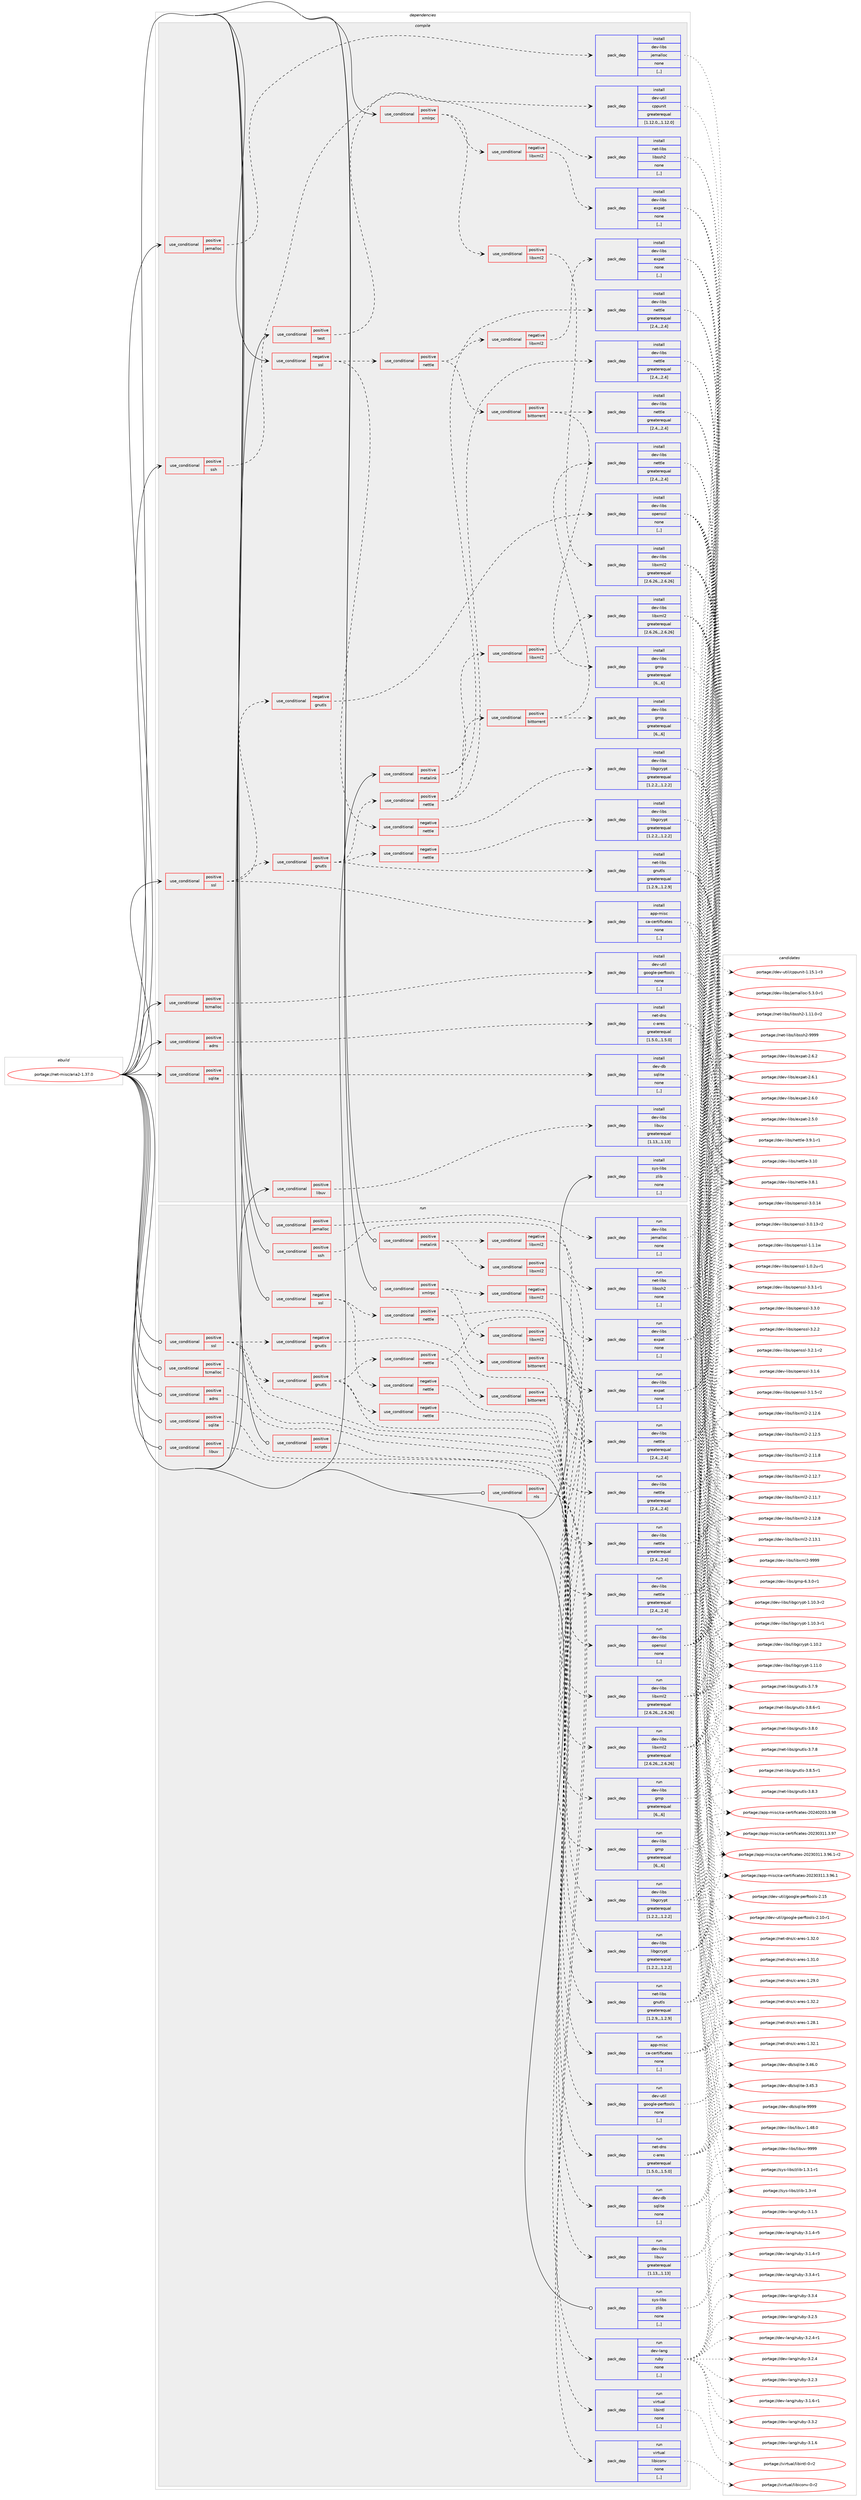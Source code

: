 digraph prolog {

# *************
# Graph options
# *************

newrank=true;
concentrate=true;
compound=true;
graph [rankdir=LR,fontname=Helvetica,fontsize=10,ranksep=1.5];#, ranksep=2.5, nodesep=0.2];
edge  [arrowhead=vee];
node  [fontname=Helvetica,fontsize=10];

# **********
# The ebuild
# **********

subgraph cluster_leftcol {
color=gray;
label=<<i>ebuild</i>>;
id [label="portage://net-misc/aria2-1.37.0", color=red, width=4, href="../net-misc/aria2-1.37.0.svg"];
}

# ****************
# The dependencies
# ****************

subgraph cluster_midcol {
color=gray;
label=<<i>dependencies</i>>;
subgraph cluster_compile {
fillcolor="#eeeeee";
style=filled;
label=<<i>compile</i>>;
subgraph cond95470 {
dependency365109 [label=<<TABLE BORDER="0" CELLBORDER="1" CELLSPACING="0" CELLPADDING="4"><TR><TD ROWSPAN="3" CELLPADDING="10">use_conditional</TD></TR><TR><TD>negative</TD></TR><TR><TD>ssl</TD></TR></TABLE>>, shape=none, color=red];
subgraph cond95471 {
dependency365110 [label=<<TABLE BORDER="0" CELLBORDER="1" CELLSPACING="0" CELLPADDING="4"><TR><TD ROWSPAN="3" CELLPADDING="10">use_conditional</TD></TR><TR><TD>positive</TD></TR><TR><TD>nettle</TD></TR></TABLE>>, shape=none, color=red];
subgraph pack266978 {
dependency365111 [label=<<TABLE BORDER="0" CELLBORDER="1" CELLSPACING="0" CELLPADDING="4" WIDTH="220"><TR><TD ROWSPAN="6" CELLPADDING="30">pack_dep</TD></TR><TR><TD WIDTH="110">install</TD></TR><TR><TD>dev-libs</TD></TR><TR><TD>nettle</TD></TR><TR><TD>greaterequal</TD></TR><TR><TD>[2.4,,,2.4]</TD></TR></TABLE>>, shape=none, color=blue];
}
dependency365110:e -> dependency365111:w [weight=20,style="dashed",arrowhead="vee"];
subgraph cond95472 {
dependency365112 [label=<<TABLE BORDER="0" CELLBORDER="1" CELLSPACING="0" CELLPADDING="4"><TR><TD ROWSPAN="3" CELLPADDING="10">use_conditional</TD></TR><TR><TD>positive</TD></TR><TR><TD>bittorrent</TD></TR></TABLE>>, shape=none, color=red];
subgraph pack266979 {
dependency365113 [label=<<TABLE BORDER="0" CELLBORDER="1" CELLSPACING="0" CELLPADDING="4" WIDTH="220"><TR><TD ROWSPAN="6" CELLPADDING="30">pack_dep</TD></TR><TR><TD WIDTH="110">install</TD></TR><TR><TD>dev-libs</TD></TR><TR><TD>nettle</TD></TR><TR><TD>greaterequal</TD></TR><TR><TD>[2.4,,,2.4]</TD></TR></TABLE>>, shape=none, color=blue];
}
dependency365112:e -> dependency365113:w [weight=20,style="dashed",arrowhead="vee"];
subgraph pack266980 {
dependency365114 [label=<<TABLE BORDER="0" CELLBORDER="1" CELLSPACING="0" CELLPADDING="4" WIDTH="220"><TR><TD ROWSPAN="6" CELLPADDING="30">pack_dep</TD></TR><TR><TD WIDTH="110">install</TD></TR><TR><TD>dev-libs</TD></TR><TR><TD>gmp</TD></TR><TR><TD>greaterequal</TD></TR><TR><TD>[6,,,6]</TD></TR></TABLE>>, shape=none, color=blue];
}
dependency365112:e -> dependency365114:w [weight=20,style="dashed",arrowhead="vee"];
}
dependency365110:e -> dependency365112:w [weight=20,style="dashed",arrowhead="vee"];
}
dependency365109:e -> dependency365110:w [weight=20,style="dashed",arrowhead="vee"];
subgraph cond95473 {
dependency365115 [label=<<TABLE BORDER="0" CELLBORDER="1" CELLSPACING="0" CELLPADDING="4"><TR><TD ROWSPAN="3" CELLPADDING="10">use_conditional</TD></TR><TR><TD>negative</TD></TR><TR><TD>nettle</TD></TR></TABLE>>, shape=none, color=red];
subgraph pack266981 {
dependency365116 [label=<<TABLE BORDER="0" CELLBORDER="1" CELLSPACING="0" CELLPADDING="4" WIDTH="220"><TR><TD ROWSPAN="6" CELLPADDING="30">pack_dep</TD></TR><TR><TD WIDTH="110">install</TD></TR><TR><TD>dev-libs</TD></TR><TR><TD>libgcrypt</TD></TR><TR><TD>greaterequal</TD></TR><TR><TD>[1.2.2,,,1.2.2]</TD></TR></TABLE>>, shape=none, color=blue];
}
dependency365115:e -> dependency365116:w [weight=20,style="dashed",arrowhead="vee"];
}
dependency365109:e -> dependency365115:w [weight=20,style="dashed",arrowhead="vee"];
}
id:e -> dependency365109:w [weight=20,style="solid",arrowhead="vee"];
subgraph cond95474 {
dependency365117 [label=<<TABLE BORDER="0" CELLBORDER="1" CELLSPACING="0" CELLPADDING="4"><TR><TD ROWSPAN="3" CELLPADDING="10">use_conditional</TD></TR><TR><TD>positive</TD></TR><TR><TD>adns</TD></TR></TABLE>>, shape=none, color=red];
subgraph pack266982 {
dependency365118 [label=<<TABLE BORDER="0" CELLBORDER="1" CELLSPACING="0" CELLPADDING="4" WIDTH="220"><TR><TD ROWSPAN="6" CELLPADDING="30">pack_dep</TD></TR><TR><TD WIDTH="110">install</TD></TR><TR><TD>net-dns</TD></TR><TR><TD>c-ares</TD></TR><TR><TD>greaterequal</TD></TR><TR><TD>[1.5.0,,,1.5.0]</TD></TR></TABLE>>, shape=none, color=blue];
}
dependency365117:e -> dependency365118:w [weight=20,style="dashed",arrowhead="vee"];
}
id:e -> dependency365117:w [weight=20,style="solid",arrowhead="vee"];
subgraph cond95475 {
dependency365119 [label=<<TABLE BORDER="0" CELLBORDER="1" CELLSPACING="0" CELLPADDING="4"><TR><TD ROWSPAN="3" CELLPADDING="10">use_conditional</TD></TR><TR><TD>positive</TD></TR><TR><TD>jemalloc</TD></TR></TABLE>>, shape=none, color=red];
subgraph pack266983 {
dependency365120 [label=<<TABLE BORDER="0" CELLBORDER="1" CELLSPACING="0" CELLPADDING="4" WIDTH="220"><TR><TD ROWSPAN="6" CELLPADDING="30">pack_dep</TD></TR><TR><TD WIDTH="110">install</TD></TR><TR><TD>dev-libs</TD></TR><TR><TD>jemalloc</TD></TR><TR><TD>none</TD></TR><TR><TD>[,,]</TD></TR></TABLE>>, shape=none, color=blue];
}
dependency365119:e -> dependency365120:w [weight=20,style="dashed",arrowhead="vee"];
}
id:e -> dependency365119:w [weight=20,style="solid",arrowhead="vee"];
subgraph cond95476 {
dependency365121 [label=<<TABLE BORDER="0" CELLBORDER="1" CELLSPACING="0" CELLPADDING="4"><TR><TD ROWSPAN="3" CELLPADDING="10">use_conditional</TD></TR><TR><TD>positive</TD></TR><TR><TD>libuv</TD></TR></TABLE>>, shape=none, color=red];
subgraph pack266984 {
dependency365122 [label=<<TABLE BORDER="0" CELLBORDER="1" CELLSPACING="0" CELLPADDING="4" WIDTH="220"><TR><TD ROWSPAN="6" CELLPADDING="30">pack_dep</TD></TR><TR><TD WIDTH="110">install</TD></TR><TR><TD>dev-libs</TD></TR><TR><TD>libuv</TD></TR><TR><TD>greaterequal</TD></TR><TR><TD>[1.13,,,1.13]</TD></TR></TABLE>>, shape=none, color=blue];
}
dependency365121:e -> dependency365122:w [weight=20,style="dashed",arrowhead="vee"];
}
id:e -> dependency365121:w [weight=20,style="solid",arrowhead="vee"];
subgraph cond95477 {
dependency365123 [label=<<TABLE BORDER="0" CELLBORDER="1" CELLSPACING="0" CELLPADDING="4"><TR><TD ROWSPAN="3" CELLPADDING="10">use_conditional</TD></TR><TR><TD>positive</TD></TR><TR><TD>metalink</TD></TR></TABLE>>, shape=none, color=red];
subgraph cond95478 {
dependency365124 [label=<<TABLE BORDER="0" CELLBORDER="1" CELLSPACING="0" CELLPADDING="4"><TR><TD ROWSPAN="3" CELLPADDING="10">use_conditional</TD></TR><TR><TD>positive</TD></TR><TR><TD>libxml2</TD></TR></TABLE>>, shape=none, color=red];
subgraph pack266985 {
dependency365125 [label=<<TABLE BORDER="0" CELLBORDER="1" CELLSPACING="0" CELLPADDING="4" WIDTH="220"><TR><TD ROWSPAN="6" CELLPADDING="30">pack_dep</TD></TR><TR><TD WIDTH="110">install</TD></TR><TR><TD>dev-libs</TD></TR><TR><TD>libxml2</TD></TR><TR><TD>greaterequal</TD></TR><TR><TD>[2.6.26,,,2.6.26]</TD></TR></TABLE>>, shape=none, color=blue];
}
dependency365124:e -> dependency365125:w [weight=20,style="dashed",arrowhead="vee"];
}
dependency365123:e -> dependency365124:w [weight=20,style="dashed",arrowhead="vee"];
subgraph cond95479 {
dependency365126 [label=<<TABLE BORDER="0" CELLBORDER="1" CELLSPACING="0" CELLPADDING="4"><TR><TD ROWSPAN="3" CELLPADDING="10">use_conditional</TD></TR><TR><TD>negative</TD></TR><TR><TD>libxml2</TD></TR></TABLE>>, shape=none, color=red];
subgraph pack266986 {
dependency365127 [label=<<TABLE BORDER="0" CELLBORDER="1" CELLSPACING="0" CELLPADDING="4" WIDTH="220"><TR><TD ROWSPAN="6" CELLPADDING="30">pack_dep</TD></TR><TR><TD WIDTH="110">install</TD></TR><TR><TD>dev-libs</TD></TR><TR><TD>expat</TD></TR><TR><TD>none</TD></TR><TR><TD>[,,]</TD></TR></TABLE>>, shape=none, color=blue];
}
dependency365126:e -> dependency365127:w [weight=20,style="dashed",arrowhead="vee"];
}
dependency365123:e -> dependency365126:w [weight=20,style="dashed",arrowhead="vee"];
}
id:e -> dependency365123:w [weight=20,style="solid",arrowhead="vee"];
subgraph cond95480 {
dependency365128 [label=<<TABLE BORDER="0" CELLBORDER="1" CELLSPACING="0" CELLPADDING="4"><TR><TD ROWSPAN="3" CELLPADDING="10">use_conditional</TD></TR><TR><TD>positive</TD></TR><TR><TD>sqlite</TD></TR></TABLE>>, shape=none, color=red];
subgraph pack266987 {
dependency365129 [label=<<TABLE BORDER="0" CELLBORDER="1" CELLSPACING="0" CELLPADDING="4" WIDTH="220"><TR><TD ROWSPAN="6" CELLPADDING="30">pack_dep</TD></TR><TR><TD WIDTH="110">install</TD></TR><TR><TD>dev-db</TD></TR><TR><TD>sqlite</TD></TR><TR><TD>none</TD></TR><TR><TD>[,,]</TD></TR></TABLE>>, shape=none, color=blue];
}
dependency365128:e -> dependency365129:w [weight=20,style="dashed",arrowhead="vee"];
}
id:e -> dependency365128:w [weight=20,style="solid",arrowhead="vee"];
subgraph cond95481 {
dependency365130 [label=<<TABLE BORDER="0" CELLBORDER="1" CELLSPACING="0" CELLPADDING="4"><TR><TD ROWSPAN="3" CELLPADDING="10">use_conditional</TD></TR><TR><TD>positive</TD></TR><TR><TD>ssh</TD></TR></TABLE>>, shape=none, color=red];
subgraph pack266988 {
dependency365131 [label=<<TABLE BORDER="0" CELLBORDER="1" CELLSPACING="0" CELLPADDING="4" WIDTH="220"><TR><TD ROWSPAN="6" CELLPADDING="30">pack_dep</TD></TR><TR><TD WIDTH="110">install</TD></TR><TR><TD>net-libs</TD></TR><TR><TD>libssh2</TD></TR><TR><TD>none</TD></TR><TR><TD>[,,]</TD></TR></TABLE>>, shape=none, color=blue];
}
dependency365130:e -> dependency365131:w [weight=20,style="dashed",arrowhead="vee"];
}
id:e -> dependency365130:w [weight=20,style="solid",arrowhead="vee"];
subgraph cond95482 {
dependency365132 [label=<<TABLE BORDER="0" CELLBORDER="1" CELLSPACING="0" CELLPADDING="4"><TR><TD ROWSPAN="3" CELLPADDING="10">use_conditional</TD></TR><TR><TD>positive</TD></TR><TR><TD>ssl</TD></TR></TABLE>>, shape=none, color=red];
subgraph pack266989 {
dependency365133 [label=<<TABLE BORDER="0" CELLBORDER="1" CELLSPACING="0" CELLPADDING="4" WIDTH="220"><TR><TD ROWSPAN="6" CELLPADDING="30">pack_dep</TD></TR><TR><TD WIDTH="110">install</TD></TR><TR><TD>app-misc</TD></TR><TR><TD>ca-certificates</TD></TR><TR><TD>none</TD></TR><TR><TD>[,,]</TD></TR></TABLE>>, shape=none, color=blue];
}
dependency365132:e -> dependency365133:w [weight=20,style="dashed",arrowhead="vee"];
subgraph cond95483 {
dependency365134 [label=<<TABLE BORDER="0" CELLBORDER="1" CELLSPACING="0" CELLPADDING="4"><TR><TD ROWSPAN="3" CELLPADDING="10">use_conditional</TD></TR><TR><TD>positive</TD></TR><TR><TD>gnutls</TD></TR></TABLE>>, shape=none, color=red];
subgraph pack266990 {
dependency365135 [label=<<TABLE BORDER="0" CELLBORDER="1" CELLSPACING="0" CELLPADDING="4" WIDTH="220"><TR><TD ROWSPAN="6" CELLPADDING="30">pack_dep</TD></TR><TR><TD WIDTH="110">install</TD></TR><TR><TD>net-libs</TD></TR><TR><TD>gnutls</TD></TR><TR><TD>greaterequal</TD></TR><TR><TD>[1.2.9,,,1.2.9]</TD></TR></TABLE>>, shape=none, color=blue];
}
dependency365134:e -> dependency365135:w [weight=20,style="dashed",arrowhead="vee"];
subgraph cond95484 {
dependency365136 [label=<<TABLE BORDER="0" CELLBORDER="1" CELLSPACING="0" CELLPADDING="4"><TR><TD ROWSPAN="3" CELLPADDING="10">use_conditional</TD></TR><TR><TD>positive</TD></TR><TR><TD>nettle</TD></TR></TABLE>>, shape=none, color=red];
subgraph pack266991 {
dependency365137 [label=<<TABLE BORDER="0" CELLBORDER="1" CELLSPACING="0" CELLPADDING="4" WIDTH="220"><TR><TD ROWSPAN="6" CELLPADDING="30">pack_dep</TD></TR><TR><TD WIDTH="110">install</TD></TR><TR><TD>dev-libs</TD></TR><TR><TD>nettle</TD></TR><TR><TD>greaterequal</TD></TR><TR><TD>[2.4,,,2.4]</TD></TR></TABLE>>, shape=none, color=blue];
}
dependency365136:e -> dependency365137:w [weight=20,style="dashed",arrowhead="vee"];
subgraph cond95485 {
dependency365138 [label=<<TABLE BORDER="0" CELLBORDER="1" CELLSPACING="0" CELLPADDING="4"><TR><TD ROWSPAN="3" CELLPADDING="10">use_conditional</TD></TR><TR><TD>positive</TD></TR><TR><TD>bittorrent</TD></TR></TABLE>>, shape=none, color=red];
subgraph pack266992 {
dependency365139 [label=<<TABLE BORDER="0" CELLBORDER="1" CELLSPACING="0" CELLPADDING="4" WIDTH="220"><TR><TD ROWSPAN="6" CELLPADDING="30">pack_dep</TD></TR><TR><TD WIDTH="110">install</TD></TR><TR><TD>dev-libs</TD></TR><TR><TD>nettle</TD></TR><TR><TD>greaterequal</TD></TR><TR><TD>[2.4,,,2.4]</TD></TR></TABLE>>, shape=none, color=blue];
}
dependency365138:e -> dependency365139:w [weight=20,style="dashed",arrowhead="vee"];
subgraph pack266993 {
dependency365140 [label=<<TABLE BORDER="0" CELLBORDER="1" CELLSPACING="0" CELLPADDING="4" WIDTH="220"><TR><TD ROWSPAN="6" CELLPADDING="30">pack_dep</TD></TR><TR><TD WIDTH="110">install</TD></TR><TR><TD>dev-libs</TD></TR><TR><TD>gmp</TD></TR><TR><TD>greaterequal</TD></TR><TR><TD>[6,,,6]</TD></TR></TABLE>>, shape=none, color=blue];
}
dependency365138:e -> dependency365140:w [weight=20,style="dashed",arrowhead="vee"];
}
dependency365136:e -> dependency365138:w [weight=20,style="dashed",arrowhead="vee"];
}
dependency365134:e -> dependency365136:w [weight=20,style="dashed",arrowhead="vee"];
subgraph cond95486 {
dependency365141 [label=<<TABLE BORDER="0" CELLBORDER="1" CELLSPACING="0" CELLPADDING="4"><TR><TD ROWSPAN="3" CELLPADDING="10">use_conditional</TD></TR><TR><TD>negative</TD></TR><TR><TD>nettle</TD></TR></TABLE>>, shape=none, color=red];
subgraph pack266994 {
dependency365142 [label=<<TABLE BORDER="0" CELLBORDER="1" CELLSPACING="0" CELLPADDING="4" WIDTH="220"><TR><TD ROWSPAN="6" CELLPADDING="30">pack_dep</TD></TR><TR><TD WIDTH="110">install</TD></TR><TR><TD>dev-libs</TD></TR><TR><TD>libgcrypt</TD></TR><TR><TD>greaterequal</TD></TR><TR><TD>[1.2.2,,,1.2.2]</TD></TR></TABLE>>, shape=none, color=blue];
}
dependency365141:e -> dependency365142:w [weight=20,style="dashed",arrowhead="vee"];
}
dependency365134:e -> dependency365141:w [weight=20,style="dashed",arrowhead="vee"];
}
dependency365132:e -> dependency365134:w [weight=20,style="dashed",arrowhead="vee"];
subgraph cond95487 {
dependency365143 [label=<<TABLE BORDER="0" CELLBORDER="1" CELLSPACING="0" CELLPADDING="4"><TR><TD ROWSPAN="3" CELLPADDING="10">use_conditional</TD></TR><TR><TD>negative</TD></TR><TR><TD>gnutls</TD></TR></TABLE>>, shape=none, color=red];
subgraph pack266995 {
dependency365144 [label=<<TABLE BORDER="0" CELLBORDER="1" CELLSPACING="0" CELLPADDING="4" WIDTH="220"><TR><TD ROWSPAN="6" CELLPADDING="30">pack_dep</TD></TR><TR><TD WIDTH="110">install</TD></TR><TR><TD>dev-libs</TD></TR><TR><TD>openssl</TD></TR><TR><TD>none</TD></TR><TR><TD>[,,]</TD></TR></TABLE>>, shape=none, color=blue];
}
dependency365143:e -> dependency365144:w [weight=20,style="dashed",arrowhead="vee"];
}
dependency365132:e -> dependency365143:w [weight=20,style="dashed",arrowhead="vee"];
}
id:e -> dependency365132:w [weight=20,style="solid",arrowhead="vee"];
subgraph cond95488 {
dependency365145 [label=<<TABLE BORDER="0" CELLBORDER="1" CELLSPACING="0" CELLPADDING="4"><TR><TD ROWSPAN="3" CELLPADDING="10">use_conditional</TD></TR><TR><TD>positive</TD></TR><TR><TD>tcmalloc</TD></TR></TABLE>>, shape=none, color=red];
subgraph pack266996 {
dependency365146 [label=<<TABLE BORDER="0" CELLBORDER="1" CELLSPACING="0" CELLPADDING="4" WIDTH="220"><TR><TD ROWSPAN="6" CELLPADDING="30">pack_dep</TD></TR><TR><TD WIDTH="110">install</TD></TR><TR><TD>dev-util</TD></TR><TR><TD>google-perftools</TD></TR><TR><TD>none</TD></TR><TR><TD>[,,]</TD></TR></TABLE>>, shape=none, color=blue];
}
dependency365145:e -> dependency365146:w [weight=20,style="dashed",arrowhead="vee"];
}
id:e -> dependency365145:w [weight=20,style="solid",arrowhead="vee"];
subgraph cond95489 {
dependency365147 [label=<<TABLE BORDER="0" CELLBORDER="1" CELLSPACING="0" CELLPADDING="4"><TR><TD ROWSPAN="3" CELLPADDING="10">use_conditional</TD></TR><TR><TD>positive</TD></TR><TR><TD>test</TD></TR></TABLE>>, shape=none, color=red];
subgraph pack266997 {
dependency365148 [label=<<TABLE BORDER="0" CELLBORDER="1" CELLSPACING="0" CELLPADDING="4" WIDTH="220"><TR><TD ROWSPAN="6" CELLPADDING="30">pack_dep</TD></TR><TR><TD WIDTH="110">install</TD></TR><TR><TD>dev-util</TD></TR><TR><TD>cppunit</TD></TR><TR><TD>greaterequal</TD></TR><TR><TD>[1.12.0,,,1.12.0]</TD></TR></TABLE>>, shape=none, color=blue];
}
dependency365147:e -> dependency365148:w [weight=20,style="dashed",arrowhead="vee"];
}
id:e -> dependency365147:w [weight=20,style="solid",arrowhead="vee"];
subgraph cond95490 {
dependency365149 [label=<<TABLE BORDER="0" CELLBORDER="1" CELLSPACING="0" CELLPADDING="4"><TR><TD ROWSPAN="3" CELLPADDING="10">use_conditional</TD></TR><TR><TD>positive</TD></TR><TR><TD>xmlrpc</TD></TR></TABLE>>, shape=none, color=red];
subgraph cond95491 {
dependency365150 [label=<<TABLE BORDER="0" CELLBORDER="1" CELLSPACING="0" CELLPADDING="4"><TR><TD ROWSPAN="3" CELLPADDING="10">use_conditional</TD></TR><TR><TD>positive</TD></TR><TR><TD>libxml2</TD></TR></TABLE>>, shape=none, color=red];
subgraph pack266998 {
dependency365151 [label=<<TABLE BORDER="0" CELLBORDER="1" CELLSPACING="0" CELLPADDING="4" WIDTH="220"><TR><TD ROWSPAN="6" CELLPADDING="30">pack_dep</TD></TR><TR><TD WIDTH="110">install</TD></TR><TR><TD>dev-libs</TD></TR><TR><TD>libxml2</TD></TR><TR><TD>greaterequal</TD></TR><TR><TD>[2.6.26,,,2.6.26]</TD></TR></TABLE>>, shape=none, color=blue];
}
dependency365150:e -> dependency365151:w [weight=20,style="dashed",arrowhead="vee"];
}
dependency365149:e -> dependency365150:w [weight=20,style="dashed",arrowhead="vee"];
subgraph cond95492 {
dependency365152 [label=<<TABLE BORDER="0" CELLBORDER="1" CELLSPACING="0" CELLPADDING="4"><TR><TD ROWSPAN="3" CELLPADDING="10">use_conditional</TD></TR><TR><TD>negative</TD></TR><TR><TD>libxml2</TD></TR></TABLE>>, shape=none, color=red];
subgraph pack266999 {
dependency365153 [label=<<TABLE BORDER="0" CELLBORDER="1" CELLSPACING="0" CELLPADDING="4" WIDTH="220"><TR><TD ROWSPAN="6" CELLPADDING="30">pack_dep</TD></TR><TR><TD WIDTH="110">install</TD></TR><TR><TD>dev-libs</TD></TR><TR><TD>expat</TD></TR><TR><TD>none</TD></TR><TR><TD>[,,]</TD></TR></TABLE>>, shape=none, color=blue];
}
dependency365152:e -> dependency365153:w [weight=20,style="dashed",arrowhead="vee"];
}
dependency365149:e -> dependency365152:w [weight=20,style="dashed",arrowhead="vee"];
}
id:e -> dependency365149:w [weight=20,style="solid",arrowhead="vee"];
subgraph pack267000 {
dependency365154 [label=<<TABLE BORDER="0" CELLBORDER="1" CELLSPACING="0" CELLPADDING="4" WIDTH="220"><TR><TD ROWSPAN="6" CELLPADDING="30">pack_dep</TD></TR><TR><TD WIDTH="110">install</TD></TR><TR><TD>sys-libs</TD></TR><TR><TD>zlib</TD></TR><TR><TD>none</TD></TR><TR><TD>[,,]</TD></TR></TABLE>>, shape=none, color=blue];
}
id:e -> dependency365154:w [weight=20,style="solid",arrowhead="vee"];
}
subgraph cluster_compileandrun {
fillcolor="#eeeeee";
style=filled;
label=<<i>compile and run</i>>;
}
subgraph cluster_run {
fillcolor="#eeeeee";
style=filled;
label=<<i>run</i>>;
subgraph cond95493 {
dependency365155 [label=<<TABLE BORDER="0" CELLBORDER="1" CELLSPACING="0" CELLPADDING="4"><TR><TD ROWSPAN="3" CELLPADDING="10">use_conditional</TD></TR><TR><TD>negative</TD></TR><TR><TD>ssl</TD></TR></TABLE>>, shape=none, color=red];
subgraph cond95494 {
dependency365156 [label=<<TABLE BORDER="0" CELLBORDER="1" CELLSPACING="0" CELLPADDING="4"><TR><TD ROWSPAN="3" CELLPADDING="10">use_conditional</TD></TR><TR><TD>positive</TD></TR><TR><TD>nettle</TD></TR></TABLE>>, shape=none, color=red];
subgraph pack267001 {
dependency365157 [label=<<TABLE BORDER="0" CELLBORDER="1" CELLSPACING="0" CELLPADDING="4" WIDTH="220"><TR><TD ROWSPAN="6" CELLPADDING="30">pack_dep</TD></TR><TR><TD WIDTH="110">run</TD></TR><TR><TD>dev-libs</TD></TR><TR><TD>nettle</TD></TR><TR><TD>greaterequal</TD></TR><TR><TD>[2.4,,,2.4]</TD></TR></TABLE>>, shape=none, color=blue];
}
dependency365156:e -> dependency365157:w [weight=20,style="dashed",arrowhead="vee"];
subgraph cond95495 {
dependency365158 [label=<<TABLE BORDER="0" CELLBORDER="1" CELLSPACING="0" CELLPADDING="4"><TR><TD ROWSPAN="3" CELLPADDING="10">use_conditional</TD></TR><TR><TD>positive</TD></TR><TR><TD>bittorrent</TD></TR></TABLE>>, shape=none, color=red];
subgraph pack267002 {
dependency365159 [label=<<TABLE BORDER="0" CELLBORDER="1" CELLSPACING="0" CELLPADDING="4" WIDTH="220"><TR><TD ROWSPAN="6" CELLPADDING="30">pack_dep</TD></TR><TR><TD WIDTH="110">run</TD></TR><TR><TD>dev-libs</TD></TR><TR><TD>nettle</TD></TR><TR><TD>greaterequal</TD></TR><TR><TD>[2.4,,,2.4]</TD></TR></TABLE>>, shape=none, color=blue];
}
dependency365158:e -> dependency365159:w [weight=20,style="dashed",arrowhead="vee"];
subgraph pack267003 {
dependency365160 [label=<<TABLE BORDER="0" CELLBORDER="1" CELLSPACING="0" CELLPADDING="4" WIDTH="220"><TR><TD ROWSPAN="6" CELLPADDING="30">pack_dep</TD></TR><TR><TD WIDTH="110">run</TD></TR><TR><TD>dev-libs</TD></TR><TR><TD>gmp</TD></TR><TR><TD>greaterequal</TD></TR><TR><TD>[6,,,6]</TD></TR></TABLE>>, shape=none, color=blue];
}
dependency365158:e -> dependency365160:w [weight=20,style="dashed",arrowhead="vee"];
}
dependency365156:e -> dependency365158:w [weight=20,style="dashed",arrowhead="vee"];
}
dependency365155:e -> dependency365156:w [weight=20,style="dashed",arrowhead="vee"];
subgraph cond95496 {
dependency365161 [label=<<TABLE BORDER="0" CELLBORDER="1" CELLSPACING="0" CELLPADDING="4"><TR><TD ROWSPAN="3" CELLPADDING="10">use_conditional</TD></TR><TR><TD>negative</TD></TR><TR><TD>nettle</TD></TR></TABLE>>, shape=none, color=red];
subgraph pack267004 {
dependency365162 [label=<<TABLE BORDER="0" CELLBORDER="1" CELLSPACING="0" CELLPADDING="4" WIDTH="220"><TR><TD ROWSPAN="6" CELLPADDING="30">pack_dep</TD></TR><TR><TD WIDTH="110">run</TD></TR><TR><TD>dev-libs</TD></TR><TR><TD>libgcrypt</TD></TR><TR><TD>greaterequal</TD></TR><TR><TD>[1.2.2,,,1.2.2]</TD></TR></TABLE>>, shape=none, color=blue];
}
dependency365161:e -> dependency365162:w [weight=20,style="dashed",arrowhead="vee"];
}
dependency365155:e -> dependency365161:w [weight=20,style="dashed",arrowhead="vee"];
}
id:e -> dependency365155:w [weight=20,style="solid",arrowhead="odot"];
subgraph cond95497 {
dependency365163 [label=<<TABLE BORDER="0" CELLBORDER="1" CELLSPACING="0" CELLPADDING="4"><TR><TD ROWSPAN="3" CELLPADDING="10">use_conditional</TD></TR><TR><TD>positive</TD></TR><TR><TD>adns</TD></TR></TABLE>>, shape=none, color=red];
subgraph pack267005 {
dependency365164 [label=<<TABLE BORDER="0" CELLBORDER="1" CELLSPACING="0" CELLPADDING="4" WIDTH="220"><TR><TD ROWSPAN="6" CELLPADDING="30">pack_dep</TD></TR><TR><TD WIDTH="110">run</TD></TR><TR><TD>net-dns</TD></TR><TR><TD>c-ares</TD></TR><TR><TD>greaterequal</TD></TR><TR><TD>[1.5.0,,,1.5.0]</TD></TR></TABLE>>, shape=none, color=blue];
}
dependency365163:e -> dependency365164:w [weight=20,style="dashed",arrowhead="vee"];
}
id:e -> dependency365163:w [weight=20,style="solid",arrowhead="odot"];
subgraph cond95498 {
dependency365165 [label=<<TABLE BORDER="0" CELLBORDER="1" CELLSPACING="0" CELLPADDING="4"><TR><TD ROWSPAN="3" CELLPADDING="10">use_conditional</TD></TR><TR><TD>positive</TD></TR><TR><TD>jemalloc</TD></TR></TABLE>>, shape=none, color=red];
subgraph pack267006 {
dependency365166 [label=<<TABLE BORDER="0" CELLBORDER="1" CELLSPACING="0" CELLPADDING="4" WIDTH="220"><TR><TD ROWSPAN="6" CELLPADDING="30">pack_dep</TD></TR><TR><TD WIDTH="110">run</TD></TR><TR><TD>dev-libs</TD></TR><TR><TD>jemalloc</TD></TR><TR><TD>none</TD></TR><TR><TD>[,,]</TD></TR></TABLE>>, shape=none, color=blue];
}
dependency365165:e -> dependency365166:w [weight=20,style="dashed",arrowhead="vee"];
}
id:e -> dependency365165:w [weight=20,style="solid",arrowhead="odot"];
subgraph cond95499 {
dependency365167 [label=<<TABLE BORDER="0" CELLBORDER="1" CELLSPACING="0" CELLPADDING="4"><TR><TD ROWSPAN="3" CELLPADDING="10">use_conditional</TD></TR><TR><TD>positive</TD></TR><TR><TD>libuv</TD></TR></TABLE>>, shape=none, color=red];
subgraph pack267007 {
dependency365168 [label=<<TABLE BORDER="0" CELLBORDER="1" CELLSPACING="0" CELLPADDING="4" WIDTH="220"><TR><TD ROWSPAN="6" CELLPADDING="30">pack_dep</TD></TR><TR><TD WIDTH="110">run</TD></TR><TR><TD>dev-libs</TD></TR><TR><TD>libuv</TD></TR><TR><TD>greaterequal</TD></TR><TR><TD>[1.13,,,1.13]</TD></TR></TABLE>>, shape=none, color=blue];
}
dependency365167:e -> dependency365168:w [weight=20,style="dashed",arrowhead="vee"];
}
id:e -> dependency365167:w [weight=20,style="solid",arrowhead="odot"];
subgraph cond95500 {
dependency365169 [label=<<TABLE BORDER="0" CELLBORDER="1" CELLSPACING="0" CELLPADDING="4"><TR><TD ROWSPAN="3" CELLPADDING="10">use_conditional</TD></TR><TR><TD>positive</TD></TR><TR><TD>metalink</TD></TR></TABLE>>, shape=none, color=red];
subgraph cond95501 {
dependency365170 [label=<<TABLE BORDER="0" CELLBORDER="1" CELLSPACING="0" CELLPADDING="4"><TR><TD ROWSPAN="3" CELLPADDING="10">use_conditional</TD></TR><TR><TD>positive</TD></TR><TR><TD>libxml2</TD></TR></TABLE>>, shape=none, color=red];
subgraph pack267008 {
dependency365171 [label=<<TABLE BORDER="0" CELLBORDER="1" CELLSPACING="0" CELLPADDING="4" WIDTH="220"><TR><TD ROWSPAN="6" CELLPADDING="30">pack_dep</TD></TR><TR><TD WIDTH="110">run</TD></TR><TR><TD>dev-libs</TD></TR><TR><TD>libxml2</TD></TR><TR><TD>greaterequal</TD></TR><TR><TD>[2.6.26,,,2.6.26]</TD></TR></TABLE>>, shape=none, color=blue];
}
dependency365170:e -> dependency365171:w [weight=20,style="dashed",arrowhead="vee"];
}
dependency365169:e -> dependency365170:w [weight=20,style="dashed",arrowhead="vee"];
subgraph cond95502 {
dependency365172 [label=<<TABLE BORDER="0" CELLBORDER="1" CELLSPACING="0" CELLPADDING="4"><TR><TD ROWSPAN="3" CELLPADDING="10">use_conditional</TD></TR><TR><TD>negative</TD></TR><TR><TD>libxml2</TD></TR></TABLE>>, shape=none, color=red];
subgraph pack267009 {
dependency365173 [label=<<TABLE BORDER="0" CELLBORDER="1" CELLSPACING="0" CELLPADDING="4" WIDTH="220"><TR><TD ROWSPAN="6" CELLPADDING="30">pack_dep</TD></TR><TR><TD WIDTH="110">run</TD></TR><TR><TD>dev-libs</TD></TR><TR><TD>expat</TD></TR><TR><TD>none</TD></TR><TR><TD>[,,]</TD></TR></TABLE>>, shape=none, color=blue];
}
dependency365172:e -> dependency365173:w [weight=20,style="dashed",arrowhead="vee"];
}
dependency365169:e -> dependency365172:w [weight=20,style="dashed",arrowhead="vee"];
}
id:e -> dependency365169:w [weight=20,style="solid",arrowhead="odot"];
subgraph cond95503 {
dependency365174 [label=<<TABLE BORDER="0" CELLBORDER="1" CELLSPACING="0" CELLPADDING="4"><TR><TD ROWSPAN="3" CELLPADDING="10">use_conditional</TD></TR><TR><TD>positive</TD></TR><TR><TD>nls</TD></TR></TABLE>>, shape=none, color=red];
subgraph pack267010 {
dependency365175 [label=<<TABLE BORDER="0" CELLBORDER="1" CELLSPACING="0" CELLPADDING="4" WIDTH="220"><TR><TD ROWSPAN="6" CELLPADDING="30">pack_dep</TD></TR><TR><TD WIDTH="110">run</TD></TR><TR><TD>virtual</TD></TR><TR><TD>libiconv</TD></TR><TR><TD>none</TD></TR><TR><TD>[,,]</TD></TR></TABLE>>, shape=none, color=blue];
}
dependency365174:e -> dependency365175:w [weight=20,style="dashed",arrowhead="vee"];
subgraph pack267011 {
dependency365176 [label=<<TABLE BORDER="0" CELLBORDER="1" CELLSPACING="0" CELLPADDING="4" WIDTH="220"><TR><TD ROWSPAN="6" CELLPADDING="30">pack_dep</TD></TR><TR><TD WIDTH="110">run</TD></TR><TR><TD>virtual</TD></TR><TR><TD>libintl</TD></TR><TR><TD>none</TD></TR><TR><TD>[,,]</TD></TR></TABLE>>, shape=none, color=blue];
}
dependency365174:e -> dependency365176:w [weight=20,style="dashed",arrowhead="vee"];
}
id:e -> dependency365174:w [weight=20,style="solid",arrowhead="odot"];
subgraph cond95504 {
dependency365177 [label=<<TABLE BORDER="0" CELLBORDER="1" CELLSPACING="0" CELLPADDING="4"><TR><TD ROWSPAN="3" CELLPADDING="10">use_conditional</TD></TR><TR><TD>positive</TD></TR><TR><TD>scripts</TD></TR></TABLE>>, shape=none, color=red];
subgraph pack267012 {
dependency365178 [label=<<TABLE BORDER="0" CELLBORDER="1" CELLSPACING="0" CELLPADDING="4" WIDTH="220"><TR><TD ROWSPAN="6" CELLPADDING="30">pack_dep</TD></TR><TR><TD WIDTH="110">run</TD></TR><TR><TD>dev-lang</TD></TR><TR><TD>ruby</TD></TR><TR><TD>none</TD></TR><TR><TD>[,,]</TD></TR></TABLE>>, shape=none, color=blue];
}
dependency365177:e -> dependency365178:w [weight=20,style="dashed",arrowhead="vee"];
}
id:e -> dependency365177:w [weight=20,style="solid",arrowhead="odot"];
subgraph cond95505 {
dependency365179 [label=<<TABLE BORDER="0" CELLBORDER="1" CELLSPACING="0" CELLPADDING="4"><TR><TD ROWSPAN="3" CELLPADDING="10">use_conditional</TD></TR><TR><TD>positive</TD></TR><TR><TD>sqlite</TD></TR></TABLE>>, shape=none, color=red];
subgraph pack267013 {
dependency365180 [label=<<TABLE BORDER="0" CELLBORDER="1" CELLSPACING="0" CELLPADDING="4" WIDTH="220"><TR><TD ROWSPAN="6" CELLPADDING="30">pack_dep</TD></TR><TR><TD WIDTH="110">run</TD></TR><TR><TD>dev-db</TD></TR><TR><TD>sqlite</TD></TR><TR><TD>none</TD></TR><TR><TD>[,,]</TD></TR></TABLE>>, shape=none, color=blue];
}
dependency365179:e -> dependency365180:w [weight=20,style="dashed",arrowhead="vee"];
}
id:e -> dependency365179:w [weight=20,style="solid",arrowhead="odot"];
subgraph cond95506 {
dependency365181 [label=<<TABLE BORDER="0" CELLBORDER="1" CELLSPACING="0" CELLPADDING="4"><TR><TD ROWSPAN="3" CELLPADDING="10">use_conditional</TD></TR><TR><TD>positive</TD></TR><TR><TD>ssh</TD></TR></TABLE>>, shape=none, color=red];
subgraph pack267014 {
dependency365182 [label=<<TABLE BORDER="0" CELLBORDER="1" CELLSPACING="0" CELLPADDING="4" WIDTH="220"><TR><TD ROWSPAN="6" CELLPADDING="30">pack_dep</TD></TR><TR><TD WIDTH="110">run</TD></TR><TR><TD>net-libs</TD></TR><TR><TD>libssh2</TD></TR><TR><TD>none</TD></TR><TR><TD>[,,]</TD></TR></TABLE>>, shape=none, color=blue];
}
dependency365181:e -> dependency365182:w [weight=20,style="dashed",arrowhead="vee"];
}
id:e -> dependency365181:w [weight=20,style="solid",arrowhead="odot"];
subgraph cond95507 {
dependency365183 [label=<<TABLE BORDER="0" CELLBORDER="1" CELLSPACING="0" CELLPADDING="4"><TR><TD ROWSPAN="3" CELLPADDING="10">use_conditional</TD></TR><TR><TD>positive</TD></TR><TR><TD>ssl</TD></TR></TABLE>>, shape=none, color=red];
subgraph pack267015 {
dependency365184 [label=<<TABLE BORDER="0" CELLBORDER="1" CELLSPACING="0" CELLPADDING="4" WIDTH="220"><TR><TD ROWSPAN="6" CELLPADDING="30">pack_dep</TD></TR><TR><TD WIDTH="110">run</TD></TR><TR><TD>app-misc</TD></TR><TR><TD>ca-certificates</TD></TR><TR><TD>none</TD></TR><TR><TD>[,,]</TD></TR></TABLE>>, shape=none, color=blue];
}
dependency365183:e -> dependency365184:w [weight=20,style="dashed",arrowhead="vee"];
subgraph cond95508 {
dependency365185 [label=<<TABLE BORDER="0" CELLBORDER="1" CELLSPACING="0" CELLPADDING="4"><TR><TD ROWSPAN="3" CELLPADDING="10">use_conditional</TD></TR><TR><TD>positive</TD></TR><TR><TD>gnutls</TD></TR></TABLE>>, shape=none, color=red];
subgraph pack267016 {
dependency365186 [label=<<TABLE BORDER="0" CELLBORDER="1" CELLSPACING="0" CELLPADDING="4" WIDTH="220"><TR><TD ROWSPAN="6" CELLPADDING="30">pack_dep</TD></TR><TR><TD WIDTH="110">run</TD></TR><TR><TD>net-libs</TD></TR><TR><TD>gnutls</TD></TR><TR><TD>greaterequal</TD></TR><TR><TD>[1.2.9,,,1.2.9]</TD></TR></TABLE>>, shape=none, color=blue];
}
dependency365185:e -> dependency365186:w [weight=20,style="dashed",arrowhead="vee"];
subgraph cond95509 {
dependency365187 [label=<<TABLE BORDER="0" CELLBORDER="1" CELLSPACING="0" CELLPADDING="4"><TR><TD ROWSPAN="3" CELLPADDING="10">use_conditional</TD></TR><TR><TD>positive</TD></TR><TR><TD>nettle</TD></TR></TABLE>>, shape=none, color=red];
subgraph pack267017 {
dependency365188 [label=<<TABLE BORDER="0" CELLBORDER="1" CELLSPACING="0" CELLPADDING="4" WIDTH="220"><TR><TD ROWSPAN="6" CELLPADDING="30">pack_dep</TD></TR><TR><TD WIDTH="110">run</TD></TR><TR><TD>dev-libs</TD></TR><TR><TD>nettle</TD></TR><TR><TD>greaterequal</TD></TR><TR><TD>[2.4,,,2.4]</TD></TR></TABLE>>, shape=none, color=blue];
}
dependency365187:e -> dependency365188:w [weight=20,style="dashed",arrowhead="vee"];
subgraph cond95510 {
dependency365189 [label=<<TABLE BORDER="0" CELLBORDER="1" CELLSPACING="0" CELLPADDING="4"><TR><TD ROWSPAN="3" CELLPADDING="10">use_conditional</TD></TR><TR><TD>positive</TD></TR><TR><TD>bittorrent</TD></TR></TABLE>>, shape=none, color=red];
subgraph pack267018 {
dependency365190 [label=<<TABLE BORDER="0" CELLBORDER="1" CELLSPACING="0" CELLPADDING="4" WIDTH="220"><TR><TD ROWSPAN="6" CELLPADDING="30">pack_dep</TD></TR><TR><TD WIDTH="110">run</TD></TR><TR><TD>dev-libs</TD></TR><TR><TD>nettle</TD></TR><TR><TD>greaterequal</TD></TR><TR><TD>[2.4,,,2.4]</TD></TR></TABLE>>, shape=none, color=blue];
}
dependency365189:e -> dependency365190:w [weight=20,style="dashed",arrowhead="vee"];
subgraph pack267019 {
dependency365191 [label=<<TABLE BORDER="0" CELLBORDER="1" CELLSPACING="0" CELLPADDING="4" WIDTH="220"><TR><TD ROWSPAN="6" CELLPADDING="30">pack_dep</TD></TR><TR><TD WIDTH="110">run</TD></TR><TR><TD>dev-libs</TD></TR><TR><TD>gmp</TD></TR><TR><TD>greaterequal</TD></TR><TR><TD>[6,,,6]</TD></TR></TABLE>>, shape=none, color=blue];
}
dependency365189:e -> dependency365191:w [weight=20,style="dashed",arrowhead="vee"];
}
dependency365187:e -> dependency365189:w [weight=20,style="dashed",arrowhead="vee"];
}
dependency365185:e -> dependency365187:w [weight=20,style="dashed",arrowhead="vee"];
subgraph cond95511 {
dependency365192 [label=<<TABLE BORDER="0" CELLBORDER="1" CELLSPACING="0" CELLPADDING="4"><TR><TD ROWSPAN="3" CELLPADDING="10">use_conditional</TD></TR><TR><TD>negative</TD></TR><TR><TD>nettle</TD></TR></TABLE>>, shape=none, color=red];
subgraph pack267020 {
dependency365193 [label=<<TABLE BORDER="0" CELLBORDER="1" CELLSPACING="0" CELLPADDING="4" WIDTH="220"><TR><TD ROWSPAN="6" CELLPADDING="30">pack_dep</TD></TR><TR><TD WIDTH="110">run</TD></TR><TR><TD>dev-libs</TD></TR><TR><TD>libgcrypt</TD></TR><TR><TD>greaterequal</TD></TR><TR><TD>[1.2.2,,,1.2.2]</TD></TR></TABLE>>, shape=none, color=blue];
}
dependency365192:e -> dependency365193:w [weight=20,style="dashed",arrowhead="vee"];
}
dependency365185:e -> dependency365192:w [weight=20,style="dashed",arrowhead="vee"];
}
dependency365183:e -> dependency365185:w [weight=20,style="dashed",arrowhead="vee"];
subgraph cond95512 {
dependency365194 [label=<<TABLE BORDER="0" CELLBORDER="1" CELLSPACING="0" CELLPADDING="4"><TR><TD ROWSPAN="3" CELLPADDING="10">use_conditional</TD></TR><TR><TD>negative</TD></TR><TR><TD>gnutls</TD></TR></TABLE>>, shape=none, color=red];
subgraph pack267021 {
dependency365195 [label=<<TABLE BORDER="0" CELLBORDER="1" CELLSPACING="0" CELLPADDING="4" WIDTH="220"><TR><TD ROWSPAN="6" CELLPADDING="30">pack_dep</TD></TR><TR><TD WIDTH="110">run</TD></TR><TR><TD>dev-libs</TD></TR><TR><TD>openssl</TD></TR><TR><TD>none</TD></TR><TR><TD>[,,]</TD></TR></TABLE>>, shape=none, color=blue];
}
dependency365194:e -> dependency365195:w [weight=20,style="dashed",arrowhead="vee"];
}
dependency365183:e -> dependency365194:w [weight=20,style="dashed",arrowhead="vee"];
}
id:e -> dependency365183:w [weight=20,style="solid",arrowhead="odot"];
subgraph cond95513 {
dependency365196 [label=<<TABLE BORDER="0" CELLBORDER="1" CELLSPACING="0" CELLPADDING="4"><TR><TD ROWSPAN="3" CELLPADDING="10">use_conditional</TD></TR><TR><TD>positive</TD></TR><TR><TD>tcmalloc</TD></TR></TABLE>>, shape=none, color=red];
subgraph pack267022 {
dependency365197 [label=<<TABLE BORDER="0" CELLBORDER="1" CELLSPACING="0" CELLPADDING="4" WIDTH="220"><TR><TD ROWSPAN="6" CELLPADDING="30">pack_dep</TD></TR><TR><TD WIDTH="110">run</TD></TR><TR><TD>dev-util</TD></TR><TR><TD>google-perftools</TD></TR><TR><TD>none</TD></TR><TR><TD>[,,]</TD></TR></TABLE>>, shape=none, color=blue];
}
dependency365196:e -> dependency365197:w [weight=20,style="dashed",arrowhead="vee"];
}
id:e -> dependency365196:w [weight=20,style="solid",arrowhead="odot"];
subgraph cond95514 {
dependency365198 [label=<<TABLE BORDER="0" CELLBORDER="1" CELLSPACING="0" CELLPADDING="4"><TR><TD ROWSPAN="3" CELLPADDING="10">use_conditional</TD></TR><TR><TD>positive</TD></TR><TR><TD>xmlrpc</TD></TR></TABLE>>, shape=none, color=red];
subgraph cond95515 {
dependency365199 [label=<<TABLE BORDER="0" CELLBORDER="1" CELLSPACING="0" CELLPADDING="4"><TR><TD ROWSPAN="3" CELLPADDING="10">use_conditional</TD></TR><TR><TD>positive</TD></TR><TR><TD>libxml2</TD></TR></TABLE>>, shape=none, color=red];
subgraph pack267023 {
dependency365200 [label=<<TABLE BORDER="0" CELLBORDER="1" CELLSPACING="0" CELLPADDING="4" WIDTH="220"><TR><TD ROWSPAN="6" CELLPADDING="30">pack_dep</TD></TR><TR><TD WIDTH="110">run</TD></TR><TR><TD>dev-libs</TD></TR><TR><TD>libxml2</TD></TR><TR><TD>greaterequal</TD></TR><TR><TD>[2.6.26,,,2.6.26]</TD></TR></TABLE>>, shape=none, color=blue];
}
dependency365199:e -> dependency365200:w [weight=20,style="dashed",arrowhead="vee"];
}
dependency365198:e -> dependency365199:w [weight=20,style="dashed",arrowhead="vee"];
subgraph cond95516 {
dependency365201 [label=<<TABLE BORDER="0" CELLBORDER="1" CELLSPACING="0" CELLPADDING="4"><TR><TD ROWSPAN="3" CELLPADDING="10">use_conditional</TD></TR><TR><TD>negative</TD></TR><TR><TD>libxml2</TD></TR></TABLE>>, shape=none, color=red];
subgraph pack267024 {
dependency365202 [label=<<TABLE BORDER="0" CELLBORDER="1" CELLSPACING="0" CELLPADDING="4" WIDTH="220"><TR><TD ROWSPAN="6" CELLPADDING="30">pack_dep</TD></TR><TR><TD WIDTH="110">run</TD></TR><TR><TD>dev-libs</TD></TR><TR><TD>expat</TD></TR><TR><TD>none</TD></TR><TR><TD>[,,]</TD></TR></TABLE>>, shape=none, color=blue];
}
dependency365201:e -> dependency365202:w [weight=20,style="dashed",arrowhead="vee"];
}
dependency365198:e -> dependency365201:w [weight=20,style="dashed",arrowhead="vee"];
}
id:e -> dependency365198:w [weight=20,style="solid",arrowhead="odot"];
subgraph pack267025 {
dependency365203 [label=<<TABLE BORDER="0" CELLBORDER="1" CELLSPACING="0" CELLPADDING="4" WIDTH="220"><TR><TD ROWSPAN="6" CELLPADDING="30">pack_dep</TD></TR><TR><TD WIDTH="110">run</TD></TR><TR><TD>sys-libs</TD></TR><TR><TD>zlib</TD></TR><TR><TD>none</TD></TR><TR><TD>[,,]</TD></TR></TABLE>>, shape=none, color=blue];
}
id:e -> dependency365203:w [weight=20,style="solid",arrowhead="odot"];
}
}

# **************
# The candidates
# **************

subgraph cluster_choices {
rank=same;
color=gray;
label=<<i>candidates</i>>;

subgraph choice266978 {
color=black;
nodesep=1;
choice1001011184510810598115471101011161161081014551464948 [label="portage://dev-libs/nettle-3.10", color=red, width=4,href="../dev-libs/nettle-3.10.svg"];
choice1001011184510810598115471101011161161081014551465746494511449 [label="portage://dev-libs/nettle-3.9.1-r1", color=red, width=4,href="../dev-libs/nettle-3.9.1-r1.svg"];
choice100101118451081059811547110101116116108101455146564649 [label="portage://dev-libs/nettle-3.8.1", color=red, width=4,href="../dev-libs/nettle-3.8.1.svg"];
dependency365111:e -> choice1001011184510810598115471101011161161081014551464948:w [style=dotted,weight="100"];
dependency365111:e -> choice1001011184510810598115471101011161161081014551465746494511449:w [style=dotted,weight="100"];
dependency365111:e -> choice100101118451081059811547110101116116108101455146564649:w [style=dotted,weight="100"];
}
subgraph choice266979 {
color=black;
nodesep=1;
choice1001011184510810598115471101011161161081014551464948 [label="portage://dev-libs/nettle-3.10", color=red, width=4,href="../dev-libs/nettle-3.10.svg"];
choice1001011184510810598115471101011161161081014551465746494511449 [label="portage://dev-libs/nettle-3.9.1-r1", color=red, width=4,href="../dev-libs/nettle-3.9.1-r1.svg"];
choice100101118451081059811547110101116116108101455146564649 [label="portage://dev-libs/nettle-3.8.1", color=red, width=4,href="../dev-libs/nettle-3.8.1.svg"];
dependency365113:e -> choice1001011184510810598115471101011161161081014551464948:w [style=dotted,weight="100"];
dependency365113:e -> choice1001011184510810598115471101011161161081014551465746494511449:w [style=dotted,weight="100"];
dependency365113:e -> choice100101118451081059811547110101116116108101455146564649:w [style=dotted,weight="100"];
}
subgraph choice266980 {
color=black;
nodesep=1;
choice1001011184510810598115471031091124554465146484511449 [label="portage://dev-libs/gmp-6.3.0-r1", color=red, width=4,href="../dev-libs/gmp-6.3.0-r1.svg"];
dependency365114:e -> choice1001011184510810598115471031091124554465146484511449:w [style=dotted,weight="100"];
}
subgraph choice266981 {
color=black;
nodesep=1;
choice100101118451081059811547108105981039911412111211645494649494648 [label="portage://dev-libs/libgcrypt-1.11.0", color=red, width=4,href="../dev-libs/libgcrypt-1.11.0.svg"];
choice1001011184510810598115471081059810399114121112116454946494846514511450 [label="portage://dev-libs/libgcrypt-1.10.3-r2", color=red, width=4,href="../dev-libs/libgcrypt-1.10.3-r2.svg"];
choice1001011184510810598115471081059810399114121112116454946494846514511449 [label="portage://dev-libs/libgcrypt-1.10.3-r1", color=red, width=4,href="../dev-libs/libgcrypt-1.10.3-r1.svg"];
choice100101118451081059811547108105981039911412111211645494649484650 [label="portage://dev-libs/libgcrypt-1.10.2", color=red, width=4,href="../dev-libs/libgcrypt-1.10.2.svg"];
dependency365116:e -> choice100101118451081059811547108105981039911412111211645494649494648:w [style=dotted,weight="100"];
dependency365116:e -> choice1001011184510810598115471081059810399114121112116454946494846514511450:w [style=dotted,weight="100"];
dependency365116:e -> choice1001011184510810598115471081059810399114121112116454946494846514511449:w [style=dotted,weight="100"];
dependency365116:e -> choice100101118451081059811547108105981039911412111211645494649484650:w [style=dotted,weight="100"];
}
subgraph choice266982 {
color=black;
nodesep=1;
choice110101116451001101154799459711410111545494651504650 [label="portage://net-dns/c-ares-1.32.2", color=red, width=4,href="../net-dns/c-ares-1.32.2.svg"];
choice110101116451001101154799459711410111545494651504649 [label="portage://net-dns/c-ares-1.32.1", color=red, width=4,href="../net-dns/c-ares-1.32.1.svg"];
choice110101116451001101154799459711410111545494651504648 [label="portage://net-dns/c-ares-1.32.0", color=red, width=4,href="../net-dns/c-ares-1.32.0.svg"];
choice110101116451001101154799459711410111545494651494648 [label="portage://net-dns/c-ares-1.31.0", color=red, width=4,href="../net-dns/c-ares-1.31.0.svg"];
choice110101116451001101154799459711410111545494650574648 [label="portage://net-dns/c-ares-1.29.0", color=red, width=4,href="../net-dns/c-ares-1.29.0.svg"];
choice110101116451001101154799459711410111545494650564649 [label="portage://net-dns/c-ares-1.28.1", color=red, width=4,href="../net-dns/c-ares-1.28.1.svg"];
dependency365118:e -> choice110101116451001101154799459711410111545494651504650:w [style=dotted,weight="100"];
dependency365118:e -> choice110101116451001101154799459711410111545494651504649:w [style=dotted,weight="100"];
dependency365118:e -> choice110101116451001101154799459711410111545494651504648:w [style=dotted,weight="100"];
dependency365118:e -> choice110101116451001101154799459711410111545494651494648:w [style=dotted,weight="100"];
dependency365118:e -> choice110101116451001101154799459711410111545494650574648:w [style=dotted,weight="100"];
dependency365118:e -> choice110101116451001101154799459711410111545494650564649:w [style=dotted,weight="100"];
}
subgraph choice266983 {
color=black;
nodesep=1;
choice10010111845108105981154710610110997108108111994553465146484511449 [label="portage://dev-libs/jemalloc-5.3.0-r1", color=red, width=4,href="../dev-libs/jemalloc-5.3.0-r1.svg"];
dependency365120:e -> choice10010111845108105981154710610110997108108111994553465146484511449:w [style=dotted,weight="100"];
}
subgraph choice266984 {
color=black;
nodesep=1;
choice100101118451081059811547108105981171184557575757 [label="portage://dev-libs/libuv-9999", color=red, width=4,href="../dev-libs/libuv-9999.svg"];
choice1001011184510810598115471081059811711845494652564648 [label="portage://dev-libs/libuv-1.48.0", color=red, width=4,href="../dev-libs/libuv-1.48.0.svg"];
dependency365122:e -> choice100101118451081059811547108105981171184557575757:w [style=dotted,weight="100"];
dependency365122:e -> choice1001011184510810598115471081059811711845494652564648:w [style=dotted,weight="100"];
}
subgraph choice266985 {
color=black;
nodesep=1;
choice10010111845108105981154710810598120109108504557575757 [label="portage://dev-libs/libxml2-9999", color=red, width=4,href="../dev-libs/libxml2-9999.svg"];
choice100101118451081059811547108105981201091085045504649514649 [label="portage://dev-libs/libxml2-2.13.1", color=red, width=4,href="../dev-libs/libxml2-2.13.1.svg"];
choice100101118451081059811547108105981201091085045504649504656 [label="portage://dev-libs/libxml2-2.12.8", color=red, width=4,href="../dev-libs/libxml2-2.12.8.svg"];
choice100101118451081059811547108105981201091085045504649504655 [label="portage://dev-libs/libxml2-2.12.7", color=red, width=4,href="../dev-libs/libxml2-2.12.7.svg"];
choice100101118451081059811547108105981201091085045504649504654 [label="portage://dev-libs/libxml2-2.12.6", color=red, width=4,href="../dev-libs/libxml2-2.12.6.svg"];
choice100101118451081059811547108105981201091085045504649504653 [label="portage://dev-libs/libxml2-2.12.5", color=red, width=4,href="../dev-libs/libxml2-2.12.5.svg"];
choice100101118451081059811547108105981201091085045504649494656 [label="portage://dev-libs/libxml2-2.11.8", color=red, width=4,href="../dev-libs/libxml2-2.11.8.svg"];
choice100101118451081059811547108105981201091085045504649494655 [label="portage://dev-libs/libxml2-2.11.7", color=red, width=4,href="../dev-libs/libxml2-2.11.7.svg"];
dependency365125:e -> choice10010111845108105981154710810598120109108504557575757:w [style=dotted,weight="100"];
dependency365125:e -> choice100101118451081059811547108105981201091085045504649514649:w [style=dotted,weight="100"];
dependency365125:e -> choice100101118451081059811547108105981201091085045504649504656:w [style=dotted,weight="100"];
dependency365125:e -> choice100101118451081059811547108105981201091085045504649504655:w [style=dotted,weight="100"];
dependency365125:e -> choice100101118451081059811547108105981201091085045504649504654:w [style=dotted,weight="100"];
dependency365125:e -> choice100101118451081059811547108105981201091085045504649504653:w [style=dotted,weight="100"];
dependency365125:e -> choice100101118451081059811547108105981201091085045504649494656:w [style=dotted,weight="100"];
dependency365125:e -> choice100101118451081059811547108105981201091085045504649494655:w [style=dotted,weight="100"];
}
subgraph choice266986 {
color=black;
nodesep=1;
choice10010111845108105981154710112011297116455046544650 [label="portage://dev-libs/expat-2.6.2", color=red, width=4,href="../dev-libs/expat-2.6.2.svg"];
choice10010111845108105981154710112011297116455046544649 [label="portage://dev-libs/expat-2.6.1", color=red, width=4,href="../dev-libs/expat-2.6.1.svg"];
choice10010111845108105981154710112011297116455046544648 [label="portage://dev-libs/expat-2.6.0", color=red, width=4,href="../dev-libs/expat-2.6.0.svg"];
choice10010111845108105981154710112011297116455046534648 [label="portage://dev-libs/expat-2.5.0", color=red, width=4,href="../dev-libs/expat-2.5.0.svg"];
dependency365127:e -> choice10010111845108105981154710112011297116455046544650:w [style=dotted,weight="100"];
dependency365127:e -> choice10010111845108105981154710112011297116455046544649:w [style=dotted,weight="100"];
dependency365127:e -> choice10010111845108105981154710112011297116455046544648:w [style=dotted,weight="100"];
dependency365127:e -> choice10010111845108105981154710112011297116455046534648:w [style=dotted,weight="100"];
}
subgraph choice266987 {
color=black;
nodesep=1;
choice1001011184510098471151131081051161014557575757 [label="portage://dev-db/sqlite-9999", color=red, width=4,href="../dev-db/sqlite-9999.svg"];
choice10010111845100984711511310810511610145514652544648 [label="portage://dev-db/sqlite-3.46.0", color=red, width=4,href="../dev-db/sqlite-3.46.0.svg"];
choice10010111845100984711511310810511610145514652534651 [label="portage://dev-db/sqlite-3.45.3", color=red, width=4,href="../dev-db/sqlite-3.45.3.svg"];
dependency365129:e -> choice1001011184510098471151131081051161014557575757:w [style=dotted,weight="100"];
dependency365129:e -> choice10010111845100984711511310810511610145514652544648:w [style=dotted,weight="100"];
dependency365129:e -> choice10010111845100984711511310810511610145514652534651:w [style=dotted,weight="100"];
}
subgraph choice266988 {
color=black;
nodesep=1;
choice11010111645108105981154710810598115115104504557575757 [label="portage://net-libs/libssh2-9999", color=red, width=4,href="../net-libs/libssh2-9999.svg"];
choice1101011164510810598115471081059811511510450454946494946484511450 [label="portage://net-libs/libssh2-1.11.0-r2", color=red, width=4,href="../net-libs/libssh2-1.11.0-r2.svg"];
dependency365131:e -> choice11010111645108105981154710810598115115104504557575757:w [style=dotted,weight="100"];
dependency365131:e -> choice1101011164510810598115471081059811511510450454946494946484511450:w [style=dotted,weight="100"];
}
subgraph choice266989 {
color=black;
nodesep=1;
choice971121124510910511599479997459910111411610510210599971161011154550485052485048514651465756 [label="portage://app-misc/ca-certificates-20240203.3.98", color=red, width=4,href="../app-misc/ca-certificates-20240203.3.98.svg"];
choice971121124510910511599479997459910111411610510210599971161011154550485051485149494651465755 [label="portage://app-misc/ca-certificates-20230311.3.97", color=red, width=4,href="../app-misc/ca-certificates-20230311.3.97.svg"];
choice97112112451091051159947999745991011141161051021059997116101115455048505148514949465146575446494511450 [label="portage://app-misc/ca-certificates-20230311.3.96.1-r2", color=red, width=4,href="../app-misc/ca-certificates-20230311.3.96.1-r2.svg"];
choice9711211245109105115994799974599101114116105102105999711610111545504850514851494946514657544649 [label="portage://app-misc/ca-certificates-20230311.3.96.1", color=red, width=4,href="../app-misc/ca-certificates-20230311.3.96.1.svg"];
dependency365133:e -> choice971121124510910511599479997459910111411610510210599971161011154550485052485048514651465756:w [style=dotted,weight="100"];
dependency365133:e -> choice971121124510910511599479997459910111411610510210599971161011154550485051485149494651465755:w [style=dotted,weight="100"];
dependency365133:e -> choice97112112451091051159947999745991011141161051021059997116101115455048505148514949465146575446494511450:w [style=dotted,weight="100"];
dependency365133:e -> choice9711211245109105115994799974599101114116105102105999711610111545504850514851494946514657544649:w [style=dotted,weight="100"];
}
subgraph choice266990 {
color=black;
nodesep=1;
choice1101011164510810598115471031101171161081154551465646544511449 [label="portage://net-libs/gnutls-3.8.6-r1", color=red, width=4,href="../net-libs/gnutls-3.8.6-r1.svg"];
choice1101011164510810598115471031101171161081154551465646534511449 [label="portage://net-libs/gnutls-3.8.5-r1", color=red, width=4,href="../net-libs/gnutls-3.8.5-r1.svg"];
choice110101116451081059811547103110117116108115455146564651 [label="portage://net-libs/gnutls-3.8.3", color=red, width=4,href="../net-libs/gnutls-3.8.3.svg"];
choice110101116451081059811547103110117116108115455146564648 [label="portage://net-libs/gnutls-3.8.0", color=red, width=4,href="../net-libs/gnutls-3.8.0.svg"];
choice110101116451081059811547103110117116108115455146554657 [label="portage://net-libs/gnutls-3.7.9", color=red, width=4,href="../net-libs/gnutls-3.7.9.svg"];
choice110101116451081059811547103110117116108115455146554656 [label="portage://net-libs/gnutls-3.7.8", color=red, width=4,href="../net-libs/gnutls-3.7.8.svg"];
dependency365135:e -> choice1101011164510810598115471031101171161081154551465646544511449:w [style=dotted,weight="100"];
dependency365135:e -> choice1101011164510810598115471031101171161081154551465646534511449:w [style=dotted,weight="100"];
dependency365135:e -> choice110101116451081059811547103110117116108115455146564651:w [style=dotted,weight="100"];
dependency365135:e -> choice110101116451081059811547103110117116108115455146564648:w [style=dotted,weight="100"];
dependency365135:e -> choice110101116451081059811547103110117116108115455146554657:w [style=dotted,weight="100"];
dependency365135:e -> choice110101116451081059811547103110117116108115455146554656:w [style=dotted,weight="100"];
}
subgraph choice266991 {
color=black;
nodesep=1;
choice1001011184510810598115471101011161161081014551464948 [label="portage://dev-libs/nettle-3.10", color=red, width=4,href="../dev-libs/nettle-3.10.svg"];
choice1001011184510810598115471101011161161081014551465746494511449 [label="portage://dev-libs/nettle-3.9.1-r1", color=red, width=4,href="../dev-libs/nettle-3.9.1-r1.svg"];
choice100101118451081059811547110101116116108101455146564649 [label="portage://dev-libs/nettle-3.8.1", color=red, width=4,href="../dev-libs/nettle-3.8.1.svg"];
dependency365137:e -> choice1001011184510810598115471101011161161081014551464948:w [style=dotted,weight="100"];
dependency365137:e -> choice1001011184510810598115471101011161161081014551465746494511449:w [style=dotted,weight="100"];
dependency365137:e -> choice100101118451081059811547110101116116108101455146564649:w [style=dotted,weight="100"];
}
subgraph choice266992 {
color=black;
nodesep=1;
choice1001011184510810598115471101011161161081014551464948 [label="portage://dev-libs/nettle-3.10", color=red, width=4,href="../dev-libs/nettle-3.10.svg"];
choice1001011184510810598115471101011161161081014551465746494511449 [label="portage://dev-libs/nettle-3.9.1-r1", color=red, width=4,href="../dev-libs/nettle-3.9.1-r1.svg"];
choice100101118451081059811547110101116116108101455146564649 [label="portage://dev-libs/nettle-3.8.1", color=red, width=4,href="../dev-libs/nettle-3.8.1.svg"];
dependency365139:e -> choice1001011184510810598115471101011161161081014551464948:w [style=dotted,weight="100"];
dependency365139:e -> choice1001011184510810598115471101011161161081014551465746494511449:w [style=dotted,weight="100"];
dependency365139:e -> choice100101118451081059811547110101116116108101455146564649:w [style=dotted,weight="100"];
}
subgraph choice266993 {
color=black;
nodesep=1;
choice1001011184510810598115471031091124554465146484511449 [label="portage://dev-libs/gmp-6.3.0-r1", color=red, width=4,href="../dev-libs/gmp-6.3.0-r1.svg"];
dependency365140:e -> choice1001011184510810598115471031091124554465146484511449:w [style=dotted,weight="100"];
}
subgraph choice266994 {
color=black;
nodesep=1;
choice100101118451081059811547108105981039911412111211645494649494648 [label="portage://dev-libs/libgcrypt-1.11.0", color=red, width=4,href="../dev-libs/libgcrypt-1.11.0.svg"];
choice1001011184510810598115471081059810399114121112116454946494846514511450 [label="portage://dev-libs/libgcrypt-1.10.3-r2", color=red, width=4,href="../dev-libs/libgcrypt-1.10.3-r2.svg"];
choice1001011184510810598115471081059810399114121112116454946494846514511449 [label="portage://dev-libs/libgcrypt-1.10.3-r1", color=red, width=4,href="../dev-libs/libgcrypt-1.10.3-r1.svg"];
choice100101118451081059811547108105981039911412111211645494649484650 [label="portage://dev-libs/libgcrypt-1.10.2", color=red, width=4,href="../dev-libs/libgcrypt-1.10.2.svg"];
dependency365142:e -> choice100101118451081059811547108105981039911412111211645494649494648:w [style=dotted,weight="100"];
dependency365142:e -> choice1001011184510810598115471081059810399114121112116454946494846514511450:w [style=dotted,weight="100"];
dependency365142:e -> choice1001011184510810598115471081059810399114121112116454946494846514511449:w [style=dotted,weight="100"];
dependency365142:e -> choice100101118451081059811547108105981039911412111211645494649484650:w [style=dotted,weight="100"];
}
subgraph choice266995 {
color=black;
nodesep=1;
choice1001011184510810598115471111121011101151151084551465146494511449 [label="portage://dev-libs/openssl-3.3.1-r1", color=red, width=4,href="../dev-libs/openssl-3.3.1-r1.svg"];
choice100101118451081059811547111112101110115115108455146514648 [label="portage://dev-libs/openssl-3.3.0", color=red, width=4,href="../dev-libs/openssl-3.3.0.svg"];
choice100101118451081059811547111112101110115115108455146504650 [label="portage://dev-libs/openssl-3.2.2", color=red, width=4,href="../dev-libs/openssl-3.2.2.svg"];
choice1001011184510810598115471111121011101151151084551465046494511450 [label="portage://dev-libs/openssl-3.2.1-r2", color=red, width=4,href="../dev-libs/openssl-3.2.1-r2.svg"];
choice100101118451081059811547111112101110115115108455146494654 [label="portage://dev-libs/openssl-3.1.6", color=red, width=4,href="../dev-libs/openssl-3.1.6.svg"];
choice1001011184510810598115471111121011101151151084551464946534511450 [label="portage://dev-libs/openssl-3.1.5-r2", color=red, width=4,href="../dev-libs/openssl-3.1.5-r2.svg"];
choice10010111845108105981154711111210111011511510845514648464952 [label="portage://dev-libs/openssl-3.0.14", color=red, width=4,href="../dev-libs/openssl-3.0.14.svg"];
choice100101118451081059811547111112101110115115108455146484649514511450 [label="portage://dev-libs/openssl-3.0.13-r2", color=red, width=4,href="../dev-libs/openssl-3.0.13-r2.svg"];
choice100101118451081059811547111112101110115115108454946494649119 [label="portage://dev-libs/openssl-1.1.1w", color=red, width=4,href="../dev-libs/openssl-1.1.1w.svg"];
choice1001011184510810598115471111121011101151151084549464846501174511449 [label="portage://dev-libs/openssl-1.0.2u-r1", color=red, width=4,href="../dev-libs/openssl-1.0.2u-r1.svg"];
dependency365144:e -> choice1001011184510810598115471111121011101151151084551465146494511449:w [style=dotted,weight="100"];
dependency365144:e -> choice100101118451081059811547111112101110115115108455146514648:w [style=dotted,weight="100"];
dependency365144:e -> choice100101118451081059811547111112101110115115108455146504650:w [style=dotted,weight="100"];
dependency365144:e -> choice1001011184510810598115471111121011101151151084551465046494511450:w [style=dotted,weight="100"];
dependency365144:e -> choice100101118451081059811547111112101110115115108455146494654:w [style=dotted,weight="100"];
dependency365144:e -> choice1001011184510810598115471111121011101151151084551464946534511450:w [style=dotted,weight="100"];
dependency365144:e -> choice10010111845108105981154711111210111011511510845514648464952:w [style=dotted,weight="100"];
dependency365144:e -> choice100101118451081059811547111112101110115115108455146484649514511450:w [style=dotted,weight="100"];
dependency365144:e -> choice100101118451081059811547111112101110115115108454946494649119:w [style=dotted,weight="100"];
dependency365144:e -> choice1001011184510810598115471111121011101151151084549464846501174511449:w [style=dotted,weight="100"];
}
subgraph choice266996 {
color=black;
nodesep=1;
choice1001011184511711610510847103111111103108101451121011141021161111111081154550464953 [label="portage://dev-util/google-perftools-2.15", color=red, width=4,href="../dev-util/google-perftools-2.15.svg"];
choice10010111845117116105108471031111111031081014511210111410211611111110811545504649484511449 [label="portage://dev-util/google-perftools-2.10-r1", color=red, width=4,href="../dev-util/google-perftools-2.10-r1.svg"];
dependency365146:e -> choice1001011184511711610510847103111111103108101451121011141021161111111081154550464953:w [style=dotted,weight="100"];
dependency365146:e -> choice10010111845117116105108471031111111031081014511210111410211611111110811545504649484511449:w [style=dotted,weight="100"];
}
subgraph choice266997 {
color=black;
nodesep=1;
choice100101118451171161051084799112112117110105116454946495346494511451 [label="portage://dev-util/cppunit-1.15.1-r3", color=red, width=4,href="../dev-util/cppunit-1.15.1-r3.svg"];
dependency365148:e -> choice100101118451171161051084799112112117110105116454946495346494511451:w [style=dotted,weight="100"];
}
subgraph choice266998 {
color=black;
nodesep=1;
choice10010111845108105981154710810598120109108504557575757 [label="portage://dev-libs/libxml2-9999", color=red, width=4,href="../dev-libs/libxml2-9999.svg"];
choice100101118451081059811547108105981201091085045504649514649 [label="portage://dev-libs/libxml2-2.13.1", color=red, width=4,href="../dev-libs/libxml2-2.13.1.svg"];
choice100101118451081059811547108105981201091085045504649504656 [label="portage://dev-libs/libxml2-2.12.8", color=red, width=4,href="../dev-libs/libxml2-2.12.8.svg"];
choice100101118451081059811547108105981201091085045504649504655 [label="portage://dev-libs/libxml2-2.12.7", color=red, width=4,href="../dev-libs/libxml2-2.12.7.svg"];
choice100101118451081059811547108105981201091085045504649504654 [label="portage://dev-libs/libxml2-2.12.6", color=red, width=4,href="../dev-libs/libxml2-2.12.6.svg"];
choice100101118451081059811547108105981201091085045504649504653 [label="portage://dev-libs/libxml2-2.12.5", color=red, width=4,href="../dev-libs/libxml2-2.12.5.svg"];
choice100101118451081059811547108105981201091085045504649494656 [label="portage://dev-libs/libxml2-2.11.8", color=red, width=4,href="../dev-libs/libxml2-2.11.8.svg"];
choice100101118451081059811547108105981201091085045504649494655 [label="portage://dev-libs/libxml2-2.11.7", color=red, width=4,href="../dev-libs/libxml2-2.11.7.svg"];
dependency365151:e -> choice10010111845108105981154710810598120109108504557575757:w [style=dotted,weight="100"];
dependency365151:e -> choice100101118451081059811547108105981201091085045504649514649:w [style=dotted,weight="100"];
dependency365151:e -> choice100101118451081059811547108105981201091085045504649504656:w [style=dotted,weight="100"];
dependency365151:e -> choice100101118451081059811547108105981201091085045504649504655:w [style=dotted,weight="100"];
dependency365151:e -> choice100101118451081059811547108105981201091085045504649504654:w [style=dotted,weight="100"];
dependency365151:e -> choice100101118451081059811547108105981201091085045504649504653:w [style=dotted,weight="100"];
dependency365151:e -> choice100101118451081059811547108105981201091085045504649494656:w [style=dotted,weight="100"];
dependency365151:e -> choice100101118451081059811547108105981201091085045504649494655:w [style=dotted,weight="100"];
}
subgraph choice266999 {
color=black;
nodesep=1;
choice10010111845108105981154710112011297116455046544650 [label="portage://dev-libs/expat-2.6.2", color=red, width=4,href="../dev-libs/expat-2.6.2.svg"];
choice10010111845108105981154710112011297116455046544649 [label="portage://dev-libs/expat-2.6.1", color=red, width=4,href="../dev-libs/expat-2.6.1.svg"];
choice10010111845108105981154710112011297116455046544648 [label="portage://dev-libs/expat-2.6.0", color=red, width=4,href="../dev-libs/expat-2.6.0.svg"];
choice10010111845108105981154710112011297116455046534648 [label="portage://dev-libs/expat-2.5.0", color=red, width=4,href="../dev-libs/expat-2.5.0.svg"];
dependency365153:e -> choice10010111845108105981154710112011297116455046544650:w [style=dotted,weight="100"];
dependency365153:e -> choice10010111845108105981154710112011297116455046544649:w [style=dotted,weight="100"];
dependency365153:e -> choice10010111845108105981154710112011297116455046544648:w [style=dotted,weight="100"];
dependency365153:e -> choice10010111845108105981154710112011297116455046534648:w [style=dotted,weight="100"];
}
subgraph choice267000 {
color=black;
nodesep=1;
choice115121115451081059811547122108105984549465146494511449 [label="portage://sys-libs/zlib-1.3.1-r1", color=red, width=4,href="../sys-libs/zlib-1.3.1-r1.svg"];
choice11512111545108105981154712210810598454946514511452 [label="portage://sys-libs/zlib-1.3-r4", color=red, width=4,href="../sys-libs/zlib-1.3-r4.svg"];
dependency365154:e -> choice115121115451081059811547122108105984549465146494511449:w [style=dotted,weight="100"];
dependency365154:e -> choice11512111545108105981154712210810598454946514511452:w [style=dotted,weight="100"];
}
subgraph choice267001 {
color=black;
nodesep=1;
choice1001011184510810598115471101011161161081014551464948 [label="portage://dev-libs/nettle-3.10", color=red, width=4,href="../dev-libs/nettle-3.10.svg"];
choice1001011184510810598115471101011161161081014551465746494511449 [label="portage://dev-libs/nettle-3.9.1-r1", color=red, width=4,href="../dev-libs/nettle-3.9.1-r1.svg"];
choice100101118451081059811547110101116116108101455146564649 [label="portage://dev-libs/nettle-3.8.1", color=red, width=4,href="../dev-libs/nettle-3.8.1.svg"];
dependency365157:e -> choice1001011184510810598115471101011161161081014551464948:w [style=dotted,weight="100"];
dependency365157:e -> choice1001011184510810598115471101011161161081014551465746494511449:w [style=dotted,weight="100"];
dependency365157:e -> choice100101118451081059811547110101116116108101455146564649:w [style=dotted,weight="100"];
}
subgraph choice267002 {
color=black;
nodesep=1;
choice1001011184510810598115471101011161161081014551464948 [label="portage://dev-libs/nettle-3.10", color=red, width=4,href="../dev-libs/nettle-3.10.svg"];
choice1001011184510810598115471101011161161081014551465746494511449 [label="portage://dev-libs/nettle-3.9.1-r1", color=red, width=4,href="../dev-libs/nettle-3.9.1-r1.svg"];
choice100101118451081059811547110101116116108101455146564649 [label="portage://dev-libs/nettle-3.8.1", color=red, width=4,href="../dev-libs/nettle-3.8.1.svg"];
dependency365159:e -> choice1001011184510810598115471101011161161081014551464948:w [style=dotted,weight="100"];
dependency365159:e -> choice1001011184510810598115471101011161161081014551465746494511449:w [style=dotted,weight="100"];
dependency365159:e -> choice100101118451081059811547110101116116108101455146564649:w [style=dotted,weight="100"];
}
subgraph choice267003 {
color=black;
nodesep=1;
choice1001011184510810598115471031091124554465146484511449 [label="portage://dev-libs/gmp-6.3.0-r1", color=red, width=4,href="../dev-libs/gmp-6.3.0-r1.svg"];
dependency365160:e -> choice1001011184510810598115471031091124554465146484511449:w [style=dotted,weight="100"];
}
subgraph choice267004 {
color=black;
nodesep=1;
choice100101118451081059811547108105981039911412111211645494649494648 [label="portage://dev-libs/libgcrypt-1.11.0", color=red, width=4,href="../dev-libs/libgcrypt-1.11.0.svg"];
choice1001011184510810598115471081059810399114121112116454946494846514511450 [label="portage://dev-libs/libgcrypt-1.10.3-r2", color=red, width=4,href="../dev-libs/libgcrypt-1.10.3-r2.svg"];
choice1001011184510810598115471081059810399114121112116454946494846514511449 [label="portage://dev-libs/libgcrypt-1.10.3-r1", color=red, width=4,href="../dev-libs/libgcrypt-1.10.3-r1.svg"];
choice100101118451081059811547108105981039911412111211645494649484650 [label="portage://dev-libs/libgcrypt-1.10.2", color=red, width=4,href="../dev-libs/libgcrypt-1.10.2.svg"];
dependency365162:e -> choice100101118451081059811547108105981039911412111211645494649494648:w [style=dotted,weight="100"];
dependency365162:e -> choice1001011184510810598115471081059810399114121112116454946494846514511450:w [style=dotted,weight="100"];
dependency365162:e -> choice1001011184510810598115471081059810399114121112116454946494846514511449:w [style=dotted,weight="100"];
dependency365162:e -> choice100101118451081059811547108105981039911412111211645494649484650:w [style=dotted,weight="100"];
}
subgraph choice267005 {
color=black;
nodesep=1;
choice110101116451001101154799459711410111545494651504650 [label="portage://net-dns/c-ares-1.32.2", color=red, width=4,href="../net-dns/c-ares-1.32.2.svg"];
choice110101116451001101154799459711410111545494651504649 [label="portage://net-dns/c-ares-1.32.1", color=red, width=4,href="../net-dns/c-ares-1.32.1.svg"];
choice110101116451001101154799459711410111545494651504648 [label="portage://net-dns/c-ares-1.32.0", color=red, width=4,href="../net-dns/c-ares-1.32.0.svg"];
choice110101116451001101154799459711410111545494651494648 [label="portage://net-dns/c-ares-1.31.0", color=red, width=4,href="../net-dns/c-ares-1.31.0.svg"];
choice110101116451001101154799459711410111545494650574648 [label="portage://net-dns/c-ares-1.29.0", color=red, width=4,href="../net-dns/c-ares-1.29.0.svg"];
choice110101116451001101154799459711410111545494650564649 [label="portage://net-dns/c-ares-1.28.1", color=red, width=4,href="../net-dns/c-ares-1.28.1.svg"];
dependency365164:e -> choice110101116451001101154799459711410111545494651504650:w [style=dotted,weight="100"];
dependency365164:e -> choice110101116451001101154799459711410111545494651504649:w [style=dotted,weight="100"];
dependency365164:e -> choice110101116451001101154799459711410111545494651504648:w [style=dotted,weight="100"];
dependency365164:e -> choice110101116451001101154799459711410111545494651494648:w [style=dotted,weight="100"];
dependency365164:e -> choice110101116451001101154799459711410111545494650574648:w [style=dotted,weight="100"];
dependency365164:e -> choice110101116451001101154799459711410111545494650564649:w [style=dotted,weight="100"];
}
subgraph choice267006 {
color=black;
nodesep=1;
choice10010111845108105981154710610110997108108111994553465146484511449 [label="portage://dev-libs/jemalloc-5.3.0-r1", color=red, width=4,href="../dev-libs/jemalloc-5.3.0-r1.svg"];
dependency365166:e -> choice10010111845108105981154710610110997108108111994553465146484511449:w [style=dotted,weight="100"];
}
subgraph choice267007 {
color=black;
nodesep=1;
choice100101118451081059811547108105981171184557575757 [label="portage://dev-libs/libuv-9999", color=red, width=4,href="../dev-libs/libuv-9999.svg"];
choice1001011184510810598115471081059811711845494652564648 [label="portage://dev-libs/libuv-1.48.0", color=red, width=4,href="../dev-libs/libuv-1.48.0.svg"];
dependency365168:e -> choice100101118451081059811547108105981171184557575757:w [style=dotted,weight="100"];
dependency365168:e -> choice1001011184510810598115471081059811711845494652564648:w [style=dotted,weight="100"];
}
subgraph choice267008 {
color=black;
nodesep=1;
choice10010111845108105981154710810598120109108504557575757 [label="portage://dev-libs/libxml2-9999", color=red, width=4,href="../dev-libs/libxml2-9999.svg"];
choice100101118451081059811547108105981201091085045504649514649 [label="portage://dev-libs/libxml2-2.13.1", color=red, width=4,href="../dev-libs/libxml2-2.13.1.svg"];
choice100101118451081059811547108105981201091085045504649504656 [label="portage://dev-libs/libxml2-2.12.8", color=red, width=4,href="../dev-libs/libxml2-2.12.8.svg"];
choice100101118451081059811547108105981201091085045504649504655 [label="portage://dev-libs/libxml2-2.12.7", color=red, width=4,href="../dev-libs/libxml2-2.12.7.svg"];
choice100101118451081059811547108105981201091085045504649504654 [label="portage://dev-libs/libxml2-2.12.6", color=red, width=4,href="../dev-libs/libxml2-2.12.6.svg"];
choice100101118451081059811547108105981201091085045504649504653 [label="portage://dev-libs/libxml2-2.12.5", color=red, width=4,href="../dev-libs/libxml2-2.12.5.svg"];
choice100101118451081059811547108105981201091085045504649494656 [label="portage://dev-libs/libxml2-2.11.8", color=red, width=4,href="../dev-libs/libxml2-2.11.8.svg"];
choice100101118451081059811547108105981201091085045504649494655 [label="portage://dev-libs/libxml2-2.11.7", color=red, width=4,href="../dev-libs/libxml2-2.11.7.svg"];
dependency365171:e -> choice10010111845108105981154710810598120109108504557575757:w [style=dotted,weight="100"];
dependency365171:e -> choice100101118451081059811547108105981201091085045504649514649:w [style=dotted,weight="100"];
dependency365171:e -> choice100101118451081059811547108105981201091085045504649504656:w [style=dotted,weight="100"];
dependency365171:e -> choice100101118451081059811547108105981201091085045504649504655:w [style=dotted,weight="100"];
dependency365171:e -> choice100101118451081059811547108105981201091085045504649504654:w [style=dotted,weight="100"];
dependency365171:e -> choice100101118451081059811547108105981201091085045504649504653:w [style=dotted,weight="100"];
dependency365171:e -> choice100101118451081059811547108105981201091085045504649494656:w [style=dotted,weight="100"];
dependency365171:e -> choice100101118451081059811547108105981201091085045504649494655:w [style=dotted,weight="100"];
}
subgraph choice267009 {
color=black;
nodesep=1;
choice10010111845108105981154710112011297116455046544650 [label="portage://dev-libs/expat-2.6.2", color=red, width=4,href="../dev-libs/expat-2.6.2.svg"];
choice10010111845108105981154710112011297116455046544649 [label="portage://dev-libs/expat-2.6.1", color=red, width=4,href="../dev-libs/expat-2.6.1.svg"];
choice10010111845108105981154710112011297116455046544648 [label="portage://dev-libs/expat-2.6.0", color=red, width=4,href="../dev-libs/expat-2.6.0.svg"];
choice10010111845108105981154710112011297116455046534648 [label="portage://dev-libs/expat-2.5.0", color=red, width=4,href="../dev-libs/expat-2.5.0.svg"];
dependency365173:e -> choice10010111845108105981154710112011297116455046544650:w [style=dotted,weight="100"];
dependency365173:e -> choice10010111845108105981154710112011297116455046544649:w [style=dotted,weight="100"];
dependency365173:e -> choice10010111845108105981154710112011297116455046544648:w [style=dotted,weight="100"];
dependency365173:e -> choice10010111845108105981154710112011297116455046534648:w [style=dotted,weight="100"];
}
subgraph choice267010 {
color=black;
nodesep=1;
choice1181051141161179710847108105981059911111011845484511450 [label="portage://virtual/libiconv-0-r2", color=red, width=4,href="../virtual/libiconv-0-r2.svg"];
dependency365175:e -> choice1181051141161179710847108105981059911111011845484511450:w [style=dotted,weight="100"];
}
subgraph choice267011 {
color=black;
nodesep=1;
choice11810511411611797108471081059810511011610845484511450 [label="portage://virtual/libintl-0-r2", color=red, width=4,href="../virtual/libintl-0-r2.svg"];
dependency365176:e -> choice11810511411611797108471081059810511011610845484511450:w [style=dotted,weight="100"];
}
subgraph choice267012 {
color=black;
nodesep=1;
choice100101118451089711010347114117981214551465146524511449 [label="portage://dev-lang/ruby-3.3.4-r1", color=red, width=4,href="../dev-lang/ruby-3.3.4-r1.svg"];
choice10010111845108971101034711411798121455146514652 [label="portage://dev-lang/ruby-3.3.4", color=red, width=4,href="../dev-lang/ruby-3.3.4.svg"];
choice10010111845108971101034711411798121455146514650 [label="portage://dev-lang/ruby-3.3.2", color=red, width=4,href="../dev-lang/ruby-3.3.2.svg"];
choice10010111845108971101034711411798121455146504653 [label="portage://dev-lang/ruby-3.2.5", color=red, width=4,href="../dev-lang/ruby-3.2.5.svg"];
choice100101118451089711010347114117981214551465046524511449 [label="portage://dev-lang/ruby-3.2.4-r1", color=red, width=4,href="../dev-lang/ruby-3.2.4-r1.svg"];
choice10010111845108971101034711411798121455146504652 [label="portage://dev-lang/ruby-3.2.4", color=red, width=4,href="../dev-lang/ruby-3.2.4.svg"];
choice10010111845108971101034711411798121455146504651 [label="portage://dev-lang/ruby-3.2.3", color=red, width=4,href="../dev-lang/ruby-3.2.3.svg"];
choice100101118451089711010347114117981214551464946544511449 [label="portage://dev-lang/ruby-3.1.6-r1", color=red, width=4,href="../dev-lang/ruby-3.1.6-r1.svg"];
choice10010111845108971101034711411798121455146494654 [label="portage://dev-lang/ruby-3.1.6", color=red, width=4,href="../dev-lang/ruby-3.1.6.svg"];
choice10010111845108971101034711411798121455146494653 [label="portage://dev-lang/ruby-3.1.5", color=red, width=4,href="../dev-lang/ruby-3.1.5.svg"];
choice100101118451089711010347114117981214551464946524511453 [label="portage://dev-lang/ruby-3.1.4-r5", color=red, width=4,href="../dev-lang/ruby-3.1.4-r5.svg"];
choice100101118451089711010347114117981214551464946524511451 [label="portage://dev-lang/ruby-3.1.4-r3", color=red, width=4,href="../dev-lang/ruby-3.1.4-r3.svg"];
dependency365178:e -> choice100101118451089711010347114117981214551465146524511449:w [style=dotted,weight="100"];
dependency365178:e -> choice10010111845108971101034711411798121455146514652:w [style=dotted,weight="100"];
dependency365178:e -> choice10010111845108971101034711411798121455146514650:w [style=dotted,weight="100"];
dependency365178:e -> choice10010111845108971101034711411798121455146504653:w [style=dotted,weight="100"];
dependency365178:e -> choice100101118451089711010347114117981214551465046524511449:w [style=dotted,weight="100"];
dependency365178:e -> choice10010111845108971101034711411798121455146504652:w [style=dotted,weight="100"];
dependency365178:e -> choice10010111845108971101034711411798121455146504651:w [style=dotted,weight="100"];
dependency365178:e -> choice100101118451089711010347114117981214551464946544511449:w [style=dotted,weight="100"];
dependency365178:e -> choice10010111845108971101034711411798121455146494654:w [style=dotted,weight="100"];
dependency365178:e -> choice10010111845108971101034711411798121455146494653:w [style=dotted,weight="100"];
dependency365178:e -> choice100101118451089711010347114117981214551464946524511453:w [style=dotted,weight="100"];
dependency365178:e -> choice100101118451089711010347114117981214551464946524511451:w [style=dotted,weight="100"];
}
subgraph choice267013 {
color=black;
nodesep=1;
choice1001011184510098471151131081051161014557575757 [label="portage://dev-db/sqlite-9999", color=red, width=4,href="../dev-db/sqlite-9999.svg"];
choice10010111845100984711511310810511610145514652544648 [label="portage://dev-db/sqlite-3.46.0", color=red, width=4,href="../dev-db/sqlite-3.46.0.svg"];
choice10010111845100984711511310810511610145514652534651 [label="portage://dev-db/sqlite-3.45.3", color=red, width=4,href="../dev-db/sqlite-3.45.3.svg"];
dependency365180:e -> choice1001011184510098471151131081051161014557575757:w [style=dotted,weight="100"];
dependency365180:e -> choice10010111845100984711511310810511610145514652544648:w [style=dotted,weight="100"];
dependency365180:e -> choice10010111845100984711511310810511610145514652534651:w [style=dotted,weight="100"];
}
subgraph choice267014 {
color=black;
nodesep=1;
choice11010111645108105981154710810598115115104504557575757 [label="portage://net-libs/libssh2-9999", color=red, width=4,href="../net-libs/libssh2-9999.svg"];
choice1101011164510810598115471081059811511510450454946494946484511450 [label="portage://net-libs/libssh2-1.11.0-r2", color=red, width=4,href="../net-libs/libssh2-1.11.0-r2.svg"];
dependency365182:e -> choice11010111645108105981154710810598115115104504557575757:w [style=dotted,weight="100"];
dependency365182:e -> choice1101011164510810598115471081059811511510450454946494946484511450:w [style=dotted,weight="100"];
}
subgraph choice267015 {
color=black;
nodesep=1;
choice971121124510910511599479997459910111411610510210599971161011154550485052485048514651465756 [label="portage://app-misc/ca-certificates-20240203.3.98", color=red, width=4,href="../app-misc/ca-certificates-20240203.3.98.svg"];
choice971121124510910511599479997459910111411610510210599971161011154550485051485149494651465755 [label="portage://app-misc/ca-certificates-20230311.3.97", color=red, width=4,href="../app-misc/ca-certificates-20230311.3.97.svg"];
choice97112112451091051159947999745991011141161051021059997116101115455048505148514949465146575446494511450 [label="portage://app-misc/ca-certificates-20230311.3.96.1-r2", color=red, width=4,href="../app-misc/ca-certificates-20230311.3.96.1-r2.svg"];
choice9711211245109105115994799974599101114116105102105999711610111545504850514851494946514657544649 [label="portage://app-misc/ca-certificates-20230311.3.96.1", color=red, width=4,href="../app-misc/ca-certificates-20230311.3.96.1.svg"];
dependency365184:e -> choice971121124510910511599479997459910111411610510210599971161011154550485052485048514651465756:w [style=dotted,weight="100"];
dependency365184:e -> choice971121124510910511599479997459910111411610510210599971161011154550485051485149494651465755:w [style=dotted,weight="100"];
dependency365184:e -> choice97112112451091051159947999745991011141161051021059997116101115455048505148514949465146575446494511450:w [style=dotted,weight="100"];
dependency365184:e -> choice9711211245109105115994799974599101114116105102105999711610111545504850514851494946514657544649:w [style=dotted,weight="100"];
}
subgraph choice267016 {
color=black;
nodesep=1;
choice1101011164510810598115471031101171161081154551465646544511449 [label="portage://net-libs/gnutls-3.8.6-r1", color=red, width=4,href="../net-libs/gnutls-3.8.6-r1.svg"];
choice1101011164510810598115471031101171161081154551465646534511449 [label="portage://net-libs/gnutls-3.8.5-r1", color=red, width=4,href="../net-libs/gnutls-3.8.5-r1.svg"];
choice110101116451081059811547103110117116108115455146564651 [label="portage://net-libs/gnutls-3.8.3", color=red, width=4,href="../net-libs/gnutls-3.8.3.svg"];
choice110101116451081059811547103110117116108115455146564648 [label="portage://net-libs/gnutls-3.8.0", color=red, width=4,href="../net-libs/gnutls-3.8.0.svg"];
choice110101116451081059811547103110117116108115455146554657 [label="portage://net-libs/gnutls-3.7.9", color=red, width=4,href="../net-libs/gnutls-3.7.9.svg"];
choice110101116451081059811547103110117116108115455146554656 [label="portage://net-libs/gnutls-3.7.8", color=red, width=4,href="../net-libs/gnutls-3.7.8.svg"];
dependency365186:e -> choice1101011164510810598115471031101171161081154551465646544511449:w [style=dotted,weight="100"];
dependency365186:e -> choice1101011164510810598115471031101171161081154551465646534511449:w [style=dotted,weight="100"];
dependency365186:e -> choice110101116451081059811547103110117116108115455146564651:w [style=dotted,weight="100"];
dependency365186:e -> choice110101116451081059811547103110117116108115455146564648:w [style=dotted,weight="100"];
dependency365186:e -> choice110101116451081059811547103110117116108115455146554657:w [style=dotted,weight="100"];
dependency365186:e -> choice110101116451081059811547103110117116108115455146554656:w [style=dotted,weight="100"];
}
subgraph choice267017 {
color=black;
nodesep=1;
choice1001011184510810598115471101011161161081014551464948 [label="portage://dev-libs/nettle-3.10", color=red, width=4,href="../dev-libs/nettle-3.10.svg"];
choice1001011184510810598115471101011161161081014551465746494511449 [label="portage://dev-libs/nettle-3.9.1-r1", color=red, width=4,href="../dev-libs/nettle-3.9.1-r1.svg"];
choice100101118451081059811547110101116116108101455146564649 [label="portage://dev-libs/nettle-3.8.1", color=red, width=4,href="../dev-libs/nettle-3.8.1.svg"];
dependency365188:e -> choice1001011184510810598115471101011161161081014551464948:w [style=dotted,weight="100"];
dependency365188:e -> choice1001011184510810598115471101011161161081014551465746494511449:w [style=dotted,weight="100"];
dependency365188:e -> choice100101118451081059811547110101116116108101455146564649:w [style=dotted,weight="100"];
}
subgraph choice267018 {
color=black;
nodesep=1;
choice1001011184510810598115471101011161161081014551464948 [label="portage://dev-libs/nettle-3.10", color=red, width=4,href="../dev-libs/nettle-3.10.svg"];
choice1001011184510810598115471101011161161081014551465746494511449 [label="portage://dev-libs/nettle-3.9.1-r1", color=red, width=4,href="../dev-libs/nettle-3.9.1-r1.svg"];
choice100101118451081059811547110101116116108101455146564649 [label="portage://dev-libs/nettle-3.8.1", color=red, width=4,href="../dev-libs/nettle-3.8.1.svg"];
dependency365190:e -> choice1001011184510810598115471101011161161081014551464948:w [style=dotted,weight="100"];
dependency365190:e -> choice1001011184510810598115471101011161161081014551465746494511449:w [style=dotted,weight="100"];
dependency365190:e -> choice100101118451081059811547110101116116108101455146564649:w [style=dotted,weight="100"];
}
subgraph choice267019 {
color=black;
nodesep=1;
choice1001011184510810598115471031091124554465146484511449 [label="portage://dev-libs/gmp-6.3.0-r1", color=red, width=4,href="../dev-libs/gmp-6.3.0-r1.svg"];
dependency365191:e -> choice1001011184510810598115471031091124554465146484511449:w [style=dotted,weight="100"];
}
subgraph choice267020 {
color=black;
nodesep=1;
choice100101118451081059811547108105981039911412111211645494649494648 [label="portage://dev-libs/libgcrypt-1.11.0", color=red, width=4,href="../dev-libs/libgcrypt-1.11.0.svg"];
choice1001011184510810598115471081059810399114121112116454946494846514511450 [label="portage://dev-libs/libgcrypt-1.10.3-r2", color=red, width=4,href="../dev-libs/libgcrypt-1.10.3-r2.svg"];
choice1001011184510810598115471081059810399114121112116454946494846514511449 [label="portage://dev-libs/libgcrypt-1.10.3-r1", color=red, width=4,href="../dev-libs/libgcrypt-1.10.3-r1.svg"];
choice100101118451081059811547108105981039911412111211645494649484650 [label="portage://dev-libs/libgcrypt-1.10.2", color=red, width=4,href="../dev-libs/libgcrypt-1.10.2.svg"];
dependency365193:e -> choice100101118451081059811547108105981039911412111211645494649494648:w [style=dotted,weight="100"];
dependency365193:e -> choice1001011184510810598115471081059810399114121112116454946494846514511450:w [style=dotted,weight="100"];
dependency365193:e -> choice1001011184510810598115471081059810399114121112116454946494846514511449:w [style=dotted,weight="100"];
dependency365193:e -> choice100101118451081059811547108105981039911412111211645494649484650:w [style=dotted,weight="100"];
}
subgraph choice267021 {
color=black;
nodesep=1;
choice1001011184510810598115471111121011101151151084551465146494511449 [label="portage://dev-libs/openssl-3.3.1-r1", color=red, width=4,href="../dev-libs/openssl-3.3.1-r1.svg"];
choice100101118451081059811547111112101110115115108455146514648 [label="portage://dev-libs/openssl-3.3.0", color=red, width=4,href="../dev-libs/openssl-3.3.0.svg"];
choice100101118451081059811547111112101110115115108455146504650 [label="portage://dev-libs/openssl-3.2.2", color=red, width=4,href="../dev-libs/openssl-3.2.2.svg"];
choice1001011184510810598115471111121011101151151084551465046494511450 [label="portage://dev-libs/openssl-3.2.1-r2", color=red, width=4,href="../dev-libs/openssl-3.2.1-r2.svg"];
choice100101118451081059811547111112101110115115108455146494654 [label="portage://dev-libs/openssl-3.1.6", color=red, width=4,href="../dev-libs/openssl-3.1.6.svg"];
choice1001011184510810598115471111121011101151151084551464946534511450 [label="portage://dev-libs/openssl-3.1.5-r2", color=red, width=4,href="../dev-libs/openssl-3.1.5-r2.svg"];
choice10010111845108105981154711111210111011511510845514648464952 [label="portage://dev-libs/openssl-3.0.14", color=red, width=4,href="../dev-libs/openssl-3.0.14.svg"];
choice100101118451081059811547111112101110115115108455146484649514511450 [label="portage://dev-libs/openssl-3.0.13-r2", color=red, width=4,href="../dev-libs/openssl-3.0.13-r2.svg"];
choice100101118451081059811547111112101110115115108454946494649119 [label="portage://dev-libs/openssl-1.1.1w", color=red, width=4,href="../dev-libs/openssl-1.1.1w.svg"];
choice1001011184510810598115471111121011101151151084549464846501174511449 [label="portage://dev-libs/openssl-1.0.2u-r1", color=red, width=4,href="../dev-libs/openssl-1.0.2u-r1.svg"];
dependency365195:e -> choice1001011184510810598115471111121011101151151084551465146494511449:w [style=dotted,weight="100"];
dependency365195:e -> choice100101118451081059811547111112101110115115108455146514648:w [style=dotted,weight="100"];
dependency365195:e -> choice100101118451081059811547111112101110115115108455146504650:w [style=dotted,weight="100"];
dependency365195:e -> choice1001011184510810598115471111121011101151151084551465046494511450:w [style=dotted,weight="100"];
dependency365195:e -> choice100101118451081059811547111112101110115115108455146494654:w [style=dotted,weight="100"];
dependency365195:e -> choice1001011184510810598115471111121011101151151084551464946534511450:w [style=dotted,weight="100"];
dependency365195:e -> choice10010111845108105981154711111210111011511510845514648464952:w [style=dotted,weight="100"];
dependency365195:e -> choice100101118451081059811547111112101110115115108455146484649514511450:w [style=dotted,weight="100"];
dependency365195:e -> choice100101118451081059811547111112101110115115108454946494649119:w [style=dotted,weight="100"];
dependency365195:e -> choice1001011184510810598115471111121011101151151084549464846501174511449:w [style=dotted,weight="100"];
}
subgraph choice267022 {
color=black;
nodesep=1;
choice1001011184511711610510847103111111103108101451121011141021161111111081154550464953 [label="portage://dev-util/google-perftools-2.15", color=red, width=4,href="../dev-util/google-perftools-2.15.svg"];
choice10010111845117116105108471031111111031081014511210111410211611111110811545504649484511449 [label="portage://dev-util/google-perftools-2.10-r1", color=red, width=4,href="../dev-util/google-perftools-2.10-r1.svg"];
dependency365197:e -> choice1001011184511711610510847103111111103108101451121011141021161111111081154550464953:w [style=dotted,weight="100"];
dependency365197:e -> choice10010111845117116105108471031111111031081014511210111410211611111110811545504649484511449:w [style=dotted,weight="100"];
}
subgraph choice267023 {
color=black;
nodesep=1;
choice10010111845108105981154710810598120109108504557575757 [label="portage://dev-libs/libxml2-9999", color=red, width=4,href="../dev-libs/libxml2-9999.svg"];
choice100101118451081059811547108105981201091085045504649514649 [label="portage://dev-libs/libxml2-2.13.1", color=red, width=4,href="../dev-libs/libxml2-2.13.1.svg"];
choice100101118451081059811547108105981201091085045504649504656 [label="portage://dev-libs/libxml2-2.12.8", color=red, width=4,href="../dev-libs/libxml2-2.12.8.svg"];
choice100101118451081059811547108105981201091085045504649504655 [label="portage://dev-libs/libxml2-2.12.7", color=red, width=4,href="../dev-libs/libxml2-2.12.7.svg"];
choice100101118451081059811547108105981201091085045504649504654 [label="portage://dev-libs/libxml2-2.12.6", color=red, width=4,href="../dev-libs/libxml2-2.12.6.svg"];
choice100101118451081059811547108105981201091085045504649504653 [label="portage://dev-libs/libxml2-2.12.5", color=red, width=4,href="../dev-libs/libxml2-2.12.5.svg"];
choice100101118451081059811547108105981201091085045504649494656 [label="portage://dev-libs/libxml2-2.11.8", color=red, width=4,href="../dev-libs/libxml2-2.11.8.svg"];
choice100101118451081059811547108105981201091085045504649494655 [label="portage://dev-libs/libxml2-2.11.7", color=red, width=4,href="../dev-libs/libxml2-2.11.7.svg"];
dependency365200:e -> choice10010111845108105981154710810598120109108504557575757:w [style=dotted,weight="100"];
dependency365200:e -> choice100101118451081059811547108105981201091085045504649514649:w [style=dotted,weight="100"];
dependency365200:e -> choice100101118451081059811547108105981201091085045504649504656:w [style=dotted,weight="100"];
dependency365200:e -> choice100101118451081059811547108105981201091085045504649504655:w [style=dotted,weight="100"];
dependency365200:e -> choice100101118451081059811547108105981201091085045504649504654:w [style=dotted,weight="100"];
dependency365200:e -> choice100101118451081059811547108105981201091085045504649504653:w [style=dotted,weight="100"];
dependency365200:e -> choice100101118451081059811547108105981201091085045504649494656:w [style=dotted,weight="100"];
dependency365200:e -> choice100101118451081059811547108105981201091085045504649494655:w [style=dotted,weight="100"];
}
subgraph choice267024 {
color=black;
nodesep=1;
choice10010111845108105981154710112011297116455046544650 [label="portage://dev-libs/expat-2.6.2", color=red, width=4,href="../dev-libs/expat-2.6.2.svg"];
choice10010111845108105981154710112011297116455046544649 [label="portage://dev-libs/expat-2.6.1", color=red, width=4,href="../dev-libs/expat-2.6.1.svg"];
choice10010111845108105981154710112011297116455046544648 [label="portage://dev-libs/expat-2.6.0", color=red, width=4,href="../dev-libs/expat-2.6.0.svg"];
choice10010111845108105981154710112011297116455046534648 [label="portage://dev-libs/expat-2.5.0", color=red, width=4,href="../dev-libs/expat-2.5.0.svg"];
dependency365202:e -> choice10010111845108105981154710112011297116455046544650:w [style=dotted,weight="100"];
dependency365202:e -> choice10010111845108105981154710112011297116455046544649:w [style=dotted,weight="100"];
dependency365202:e -> choice10010111845108105981154710112011297116455046544648:w [style=dotted,weight="100"];
dependency365202:e -> choice10010111845108105981154710112011297116455046534648:w [style=dotted,weight="100"];
}
subgraph choice267025 {
color=black;
nodesep=1;
choice115121115451081059811547122108105984549465146494511449 [label="portage://sys-libs/zlib-1.3.1-r1", color=red, width=4,href="../sys-libs/zlib-1.3.1-r1.svg"];
choice11512111545108105981154712210810598454946514511452 [label="portage://sys-libs/zlib-1.3-r4", color=red, width=4,href="../sys-libs/zlib-1.3-r4.svg"];
dependency365203:e -> choice115121115451081059811547122108105984549465146494511449:w [style=dotted,weight="100"];
dependency365203:e -> choice11512111545108105981154712210810598454946514511452:w [style=dotted,weight="100"];
}
}

}

